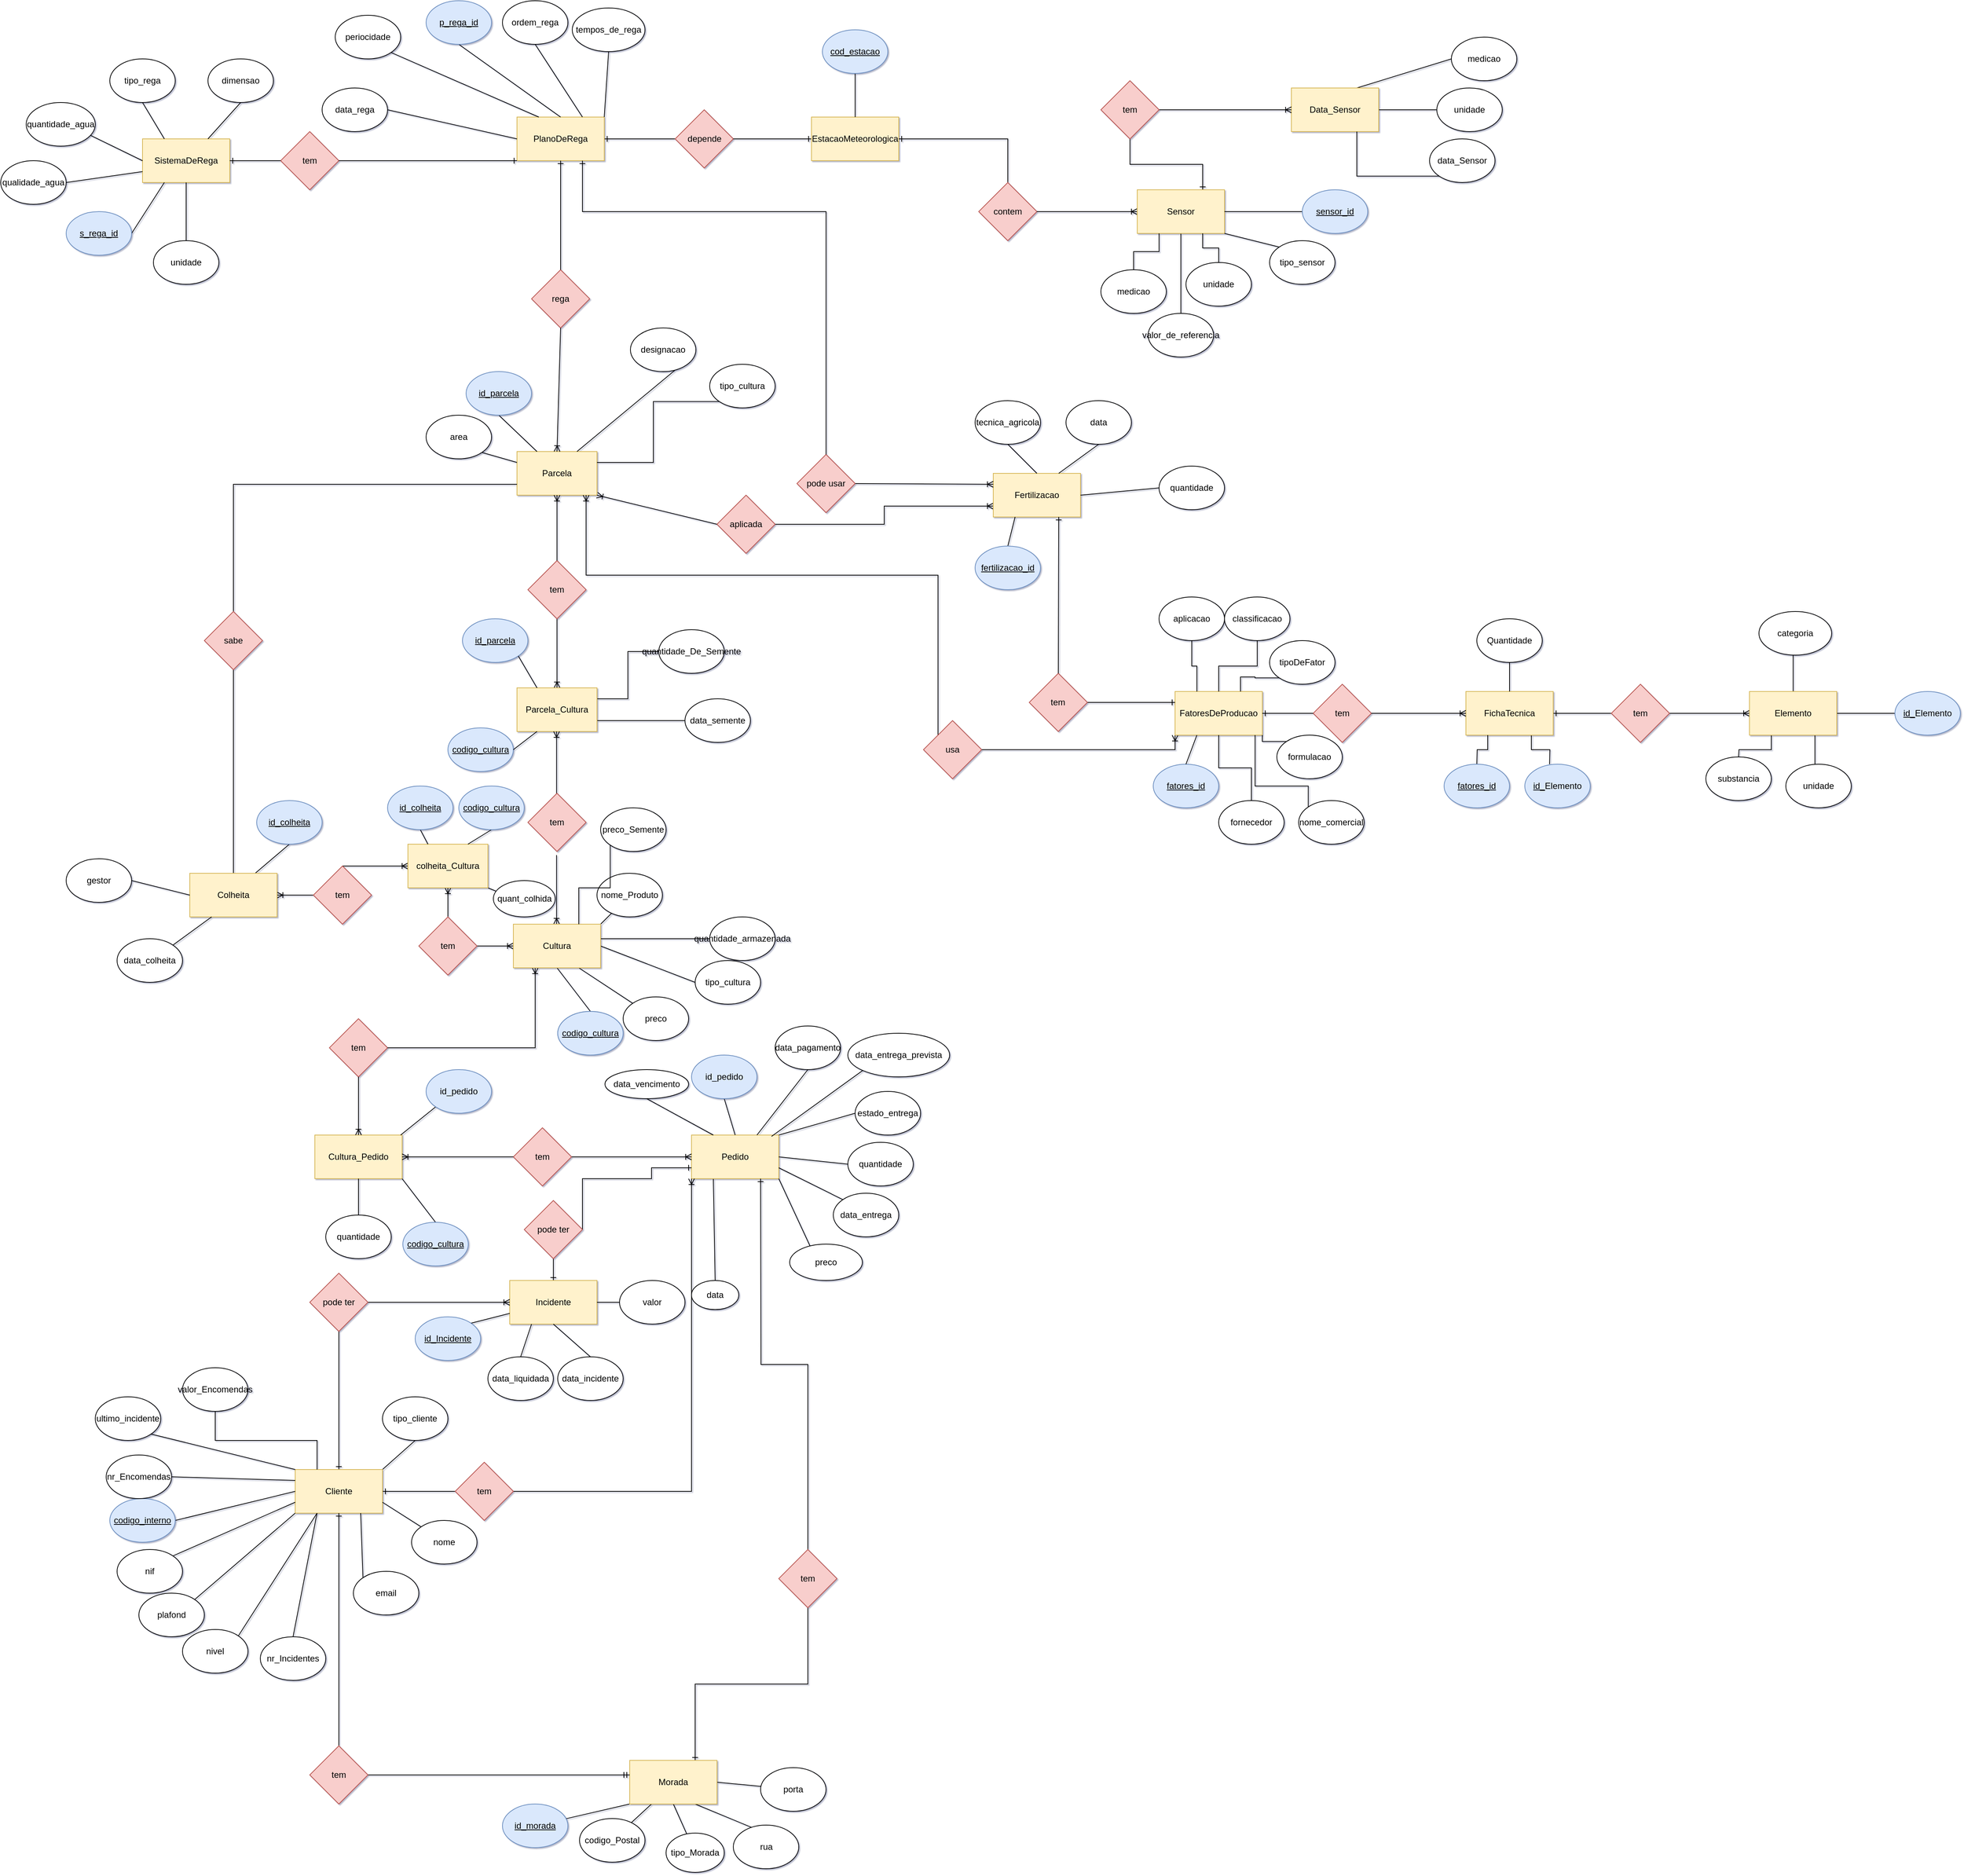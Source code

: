 <mxfile version="20.6.0" type="device"><diagram id="C5RBs43oDa-KdzZeNtuy" name="Page-1"><mxGraphModel dx="1483" dy="3165" grid="1" gridSize="10" guides="1" tooltips="1" connect="1" arrows="1" fold="1" page="1" pageScale="1" pageWidth="827" pageHeight="1169" background="none" math="0" shadow="1"><root><mxCell id="WIyWlLk6GJQsqaUBKTNV-0"/><mxCell id="WIyWlLk6GJQsqaUBKTNV-1" parent="WIyWlLk6GJQsqaUBKTNV-0"/><mxCell id="GvdIpEPtXrfHq5007fNR-4" value="Parcela" style="rounded=0;whiteSpace=wrap;html=1;fillColor=#fff2cc;strokeColor=#d6b656;" parent="WIyWlLk6GJQsqaUBKTNV-1" vertex="1"><mxGeometry x="1095" y="-720" width="110" height="60" as="geometry"/></mxCell><mxCell id="OIwj_0sUQzraiZZ_7MfW-19" style="edgeStyle=orthogonalEdgeStyle;rounded=0;orthogonalLoop=1;jettySize=auto;html=1;exitX=1;exitY=0;exitDx=0;exitDy=0;entryX=0;entryY=1;entryDx=0;entryDy=0;startArrow=none;startFill=0;endArrow=none;endFill=0;strokeColor=none;" parent="WIyWlLk6GJQsqaUBKTNV-1" source="GvdIpEPtXrfHq5007fNR-9" target="OIwj_0sUQzraiZZ_7MfW-18" edge="1"><mxGeometry relative="1" as="geometry"/></mxCell><mxCell id="OIwj_0sUQzraiZZ_7MfW-20" style="rounded=0;orthogonalLoop=1;jettySize=auto;html=1;exitX=1;exitY=0;exitDx=0;exitDy=0;startArrow=none;startFill=0;endArrow=none;endFill=0;strokeColor=default;" parent="WIyWlLk6GJQsqaUBKTNV-1" source="GvdIpEPtXrfHq5007fNR-9" target="OIwj_0sUQzraiZZ_7MfW-18" edge="1"><mxGeometry relative="1" as="geometry"/></mxCell><mxCell id="GvdIpEPtXrfHq5007fNR-9" value="Cultura" style="rounded=0;whiteSpace=wrap;html=1;fillColor=#fff2cc;strokeColor=#d6b656;" parent="WIyWlLk6GJQsqaUBKTNV-1" vertex="1"><mxGeometry x="1090" y="-70" width="120" height="60" as="geometry"/></mxCell><mxCell id="OIwj_0sUQzraiZZ_7MfW-4" style="edgeStyle=orthogonalEdgeStyle;rounded=0;orthogonalLoop=1;jettySize=auto;html=1;exitX=0.5;exitY=1;exitDx=0;exitDy=0;entryX=0.5;entryY=0;entryDx=0;entryDy=0;startArrow=none;startFill=0;endArrow=ERoneToMany;endFill=0;" parent="WIyWlLk6GJQsqaUBKTNV-1" source="GvdIpEPtXrfHq5007fNR-10" target="OIwj_0sUQzraiZZ_7MfW-3" edge="1"><mxGeometry relative="1" as="geometry"/></mxCell><mxCell id="GvdIpEPtXrfHq5007fNR-10" value="tem" style="rhombus;whiteSpace=wrap;html=1;fillColor=#f8cecc;strokeColor=#b85450;" parent="WIyWlLk6GJQsqaUBKTNV-1" vertex="1"><mxGeometry x="1110" y="-570" width="80" height="80" as="geometry"/></mxCell><mxCell id="Utjp5xd3h5gphwel8wA_-13" style="edgeStyle=orthogonalEdgeStyle;rounded=0;orthogonalLoop=1;jettySize=auto;html=1;exitX=0;exitY=1;exitDx=0;exitDy=0;entryX=1;entryY=0.5;entryDx=0;entryDy=0;startArrow=ERoneToMany;startFill=0;endArrow=none;endFill=0;" parent="WIyWlLk6GJQsqaUBKTNV-1" source="GvdIpEPtXrfHq5007fNR-12" target="Utjp5xd3h5gphwel8wA_-12" edge="1"><mxGeometry relative="1" as="geometry"/></mxCell><mxCell id="GvdIpEPtXrfHq5007fNR-12" value="FatoresDeProducao" style="rounded=0;whiteSpace=wrap;html=1;fillColor=#fff2cc;strokeColor=#d6b656;" parent="WIyWlLk6GJQsqaUBKTNV-1" vertex="1"><mxGeometry x="2000" y="-390" width="120" height="60" as="geometry"/></mxCell><mxCell id="GvdIpEPtXrfHq5007fNR-16" value="tem" style="rhombus;whiteSpace=wrap;html=1;fillColor=#f8cecc;strokeColor=#b85450;" parent="WIyWlLk6GJQsqaUBKTNV-1" vertex="1"><mxGeometry x="2190" y="-400" width="80" height="80" as="geometry"/></mxCell><mxCell id="tYtrZ6dhA5z679oNOeQK-2" style="edgeStyle=orthogonalEdgeStyle;rounded=0;orthogonalLoop=1;jettySize=auto;html=1;exitX=1;exitY=0.5;exitDx=0;exitDy=0;entryX=0;entryY=0.5;entryDx=0;entryDy=0;endArrow=none;endFill=0;startArrow=ERone;startFill=0;" parent="WIyWlLk6GJQsqaUBKTNV-1" source="GvdIpEPtXrfHq5007fNR-17" target="tYtrZ6dhA5z679oNOeQK-0" edge="1"><mxGeometry relative="1" as="geometry"/></mxCell><mxCell id="57V7y_uikcsX3QP--xJ9-2" style="edgeStyle=orthogonalEdgeStyle;rounded=0;orthogonalLoop=1;jettySize=auto;html=1;exitX=0.75;exitY=1;exitDx=0;exitDy=0;startArrow=none;startFill=0;endArrow=none;endFill=0;" parent="WIyWlLk6GJQsqaUBKTNV-1" source="GvdIpEPtXrfHq5007fNR-17" edge="1"><mxGeometry relative="1" as="geometry"><mxPoint x="2515" y="-290" as="targetPoint"/></mxGeometry></mxCell><mxCell id="GvdIpEPtXrfHq5007fNR-17" value="FichaTecnica" style="rounded=0;whiteSpace=wrap;html=1;fillColor=#fff2cc;strokeColor=#d6b656;" parent="WIyWlLk6GJQsqaUBKTNV-1" vertex="1"><mxGeometry x="2400" y="-390" width="120" height="60" as="geometry"/></mxCell><mxCell id="OIwj_0sUQzraiZZ_7MfW-0" style="edgeStyle=orthogonalEdgeStyle;rounded=0;orthogonalLoop=1;jettySize=auto;html=1;exitX=1;exitY=0.5;exitDx=0;exitDy=0;entryX=0;entryY=0.75;entryDx=0;entryDy=0;endArrow=ERoneToMany;endFill=0;" parent="WIyWlLk6GJQsqaUBKTNV-1" source="GvdIpEPtXrfHq5007fNR-21" target="jkIhnIxNyjT_o5V-8DEJ-1" edge="1"><mxGeometry relative="1" as="geometry"/></mxCell><mxCell id="GvdIpEPtXrfHq5007fNR-21" value="aplicada" style="rhombus;whiteSpace=wrap;html=1;fillColor=#f8cecc;strokeColor=#b85450;" parent="WIyWlLk6GJQsqaUBKTNV-1" vertex="1"><mxGeometry x="1370" y="-660" width="80" height="80" as="geometry"/></mxCell><mxCell id="GvdIpEPtXrfHq5007fNR-23" value="SistemaDeRega" style="rounded=0;whiteSpace=wrap;html=1;fillColor=#fff2cc;strokeColor=#d6b656;" parent="WIyWlLk6GJQsqaUBKTNV-1" vertex="1"><mxGeometry x="580" y="-1150" width="120" height="60" as="geometry"/></mxCell><mxCell id="hiNje7xnKnmeO5X5ZsJq-2" value="" style="endArrow=none;html=1;rounded=0;exitX=0.676;exitY=0.975;exitDx=0;exitDy=0;exitPerimeter=0;entryX=0.75;entryY=0;entryDx=0;entryDy=0;" parent="WIyWlLk6GJQsqaUBKTNV-1" source="hiNje7xnKnmeO5X5ZsJq-3" target="GvdIpEPtXrfHq5007fNR-4" edge="1"><mxGeometry width="50" height="50" relative="1" as="geometry"><mxPoint x="1040" y="-640" as="sourcePoint"/><mxPoint x="990" y="-820" as="targetPoint"/></mxGeometry></mxCell><mxCell id="hiNje7xnKnmeO5X5ZsJq-3" value="designacao" style="ellipse;whiteSpace=wrap;html=1;" parent="WIyWlLk6GJQsqaUBKTNV-1" vertex="1"><mxGeometry x="1251" y="-890" width="90" height="60" as="geometry"/></mxCell><mxCell id="hiNje7xnKnmeO5X5ZsJq-4" value="" style="endArrow=none;html=1;rounded=0;exitX=1;exitY=1;exitDx=0;exitDy=0;entryX=0;entryY=0.25;entryDx=0;entryDy=0;" parent="WIyWlLk6GJQsqaUBKTNV-1" source="hiNje7xnKnmeO5X5ZsJq-6" target="GvdIpEPtXrfHq5007fNR-4" edge="1"><mxGeometry width="50" height="50" relative="1" as="geometry"><mxPoint x="1040" y="-580" as="sourcePoint"/><mxPoint x="880" y="-760" as="targetPoint"/></mxGeometry></mxCell><mxCell id="hiNje7xnKnmeO5X5ZsJq-6" value="area" style="ellipse;whiteSpace=wrap;html=1;" parent="WIyWlLk6GJQsqaUBKTNV-1" vertex="1"><mxGeometry x="970" y="-770" width="90" height="60" as="geometry"/></mxCell><mxCell id="hiNje7xnKnmeO5X5ZsJq-15" value="" style="endArrow=none;html=1;rounded=0;exitX=0.5;exitY=0;exitDx=0;exitDy=0;entryX=0.5;entryY=1;entryDx=0;entryDy=0;" parent="WIyWlLk6GJQsqaUBKTNV-1" source="GvdIpEPtXrfHq5007fNR-17" edge="1"><mxGeometry width="50" height="50" relative="1" as="geometry"><mxPoint x="1720" y="-350" as="sourcePoint"/><mxPoint x="2460" y="-440" as="targetPoint"/></mxGeometry></mxCell><mxCell id="hiNje7xnKnmeO5X5ZsJq-16" value="Quantidade" style="ellipse;whiteSpace=wrap;html=1;" parent="WIyWlLk6GJQsqaUBKTNV-1" vertex="1"><mxGeometry x="2415" y="-490" width="90" height="60" as="geometry"/></mxCell><mxCell id="hiNje7xnKnmeO5X5ZsJq-23" value="" style="endArrow=none;html=1;rounded=0;entryX=0.5;entryY=0;entryDx=0;entryDy=0;startArrow=ERoneToMany;startFill=0;exitX=0.5;exitY=1;exitDx=0;exitDy=0;" parent="WIyWlLk6GJQsqaUBKTNV-1" source="GvdIpEPtXrfHq5007fNR-4" target="GvdIpEPtXrfHq5007fNR-10" edge="1"><mxGeometry width="50" height="50" relative="1" as="geometry"><mxPoint x="1180" y="-630" as="sourcePoint"/><mxPoint x="1250" y="-440" as="targetPoint"/></mxGeometry></mxCell><mxCell id="hiNje7xnKnmeO5X5ZsJq-28" value="" style="endArrow=none;html=1;rounded=0;exitX=1;exitY=1;exitDx=0;exitDy=0;entryX=0;entryY=0.5;entryDx=0;entryDy=0;startArrow=ERoneToMany;startFill=0;" parent="WIyWlLk6GJQsqaUBKTNV-1" source="GvdIpEPtXrfHq5007fNR-4" target="GvdIpEPtXrfHq5007fNR-21" edge="1"><mxGeometry width="50" height="50" relative="1" as="geometry"><mxPoint x="1200" y="-390" as="sourcePoint"/><mxPoint x="1250" y="-440" as="targetPoint"/></mxGeometry></mxCell><mxCell id="hiNje7xnKnmeO5X5ZsJq-34" value="" style="endArrow=ERone;html=1;rounded=0;exitX=0;exitY=0.5;exitDx=0;exitDy=0;entryX=1;entryY=0.5;entryDx=0;entryDy=0;endFill=0;" parent="WIyWlLk6GJQsqaUBKTNV-1" source="GvdIpEPtXrfHq5007fNR-16" edge="1"><mxGeometry width="50" height="50" relative="1" as="geometry"><mxPoint x="1720" y="-240" as="sourcePoint"/><mxPoint x="2120" y="-360" as="targetPoint"/></mxGeometry></mxCell><mxCell id="hiNje7xnKnmeO5X5ZsJq-35" value="" style="endArrow=none;html=1;rounded=0;entryX=1;entryY=0.5;entryDx=0;entryDy=0;exitX=0;exitY=0.5;exitDx=0;exitDy=0;startArrow=ERoneToMany;startFill=0;" parent="WIyWlLk6GJQsqaUBKTNV-1" source="GvdIpEPtXrfHq5007fNR-17" target="GvdIpEPtXrfHq5007fNR-16" edge="1"><mxGeometry width="50" height="50" relative="1" as="geometry"><mxPoint x="2390" y="-360" as="sourcePoint"/><mxPoint x="1770" y="-290" as="targetPoint"/></mxGeometry></mxCell><mxCell id="6f4GKk-126uSNq_0VgLx-18" style="edgeStyle=orthogonalEdgeStyle;rounded=0;orthogonalLoop=1;jettySize=auto;html=1;exitX=0.5;exitY=0;exitDx=0;exitDy=0;endArrow=none;endFill=0;" parent="WIyWlLk6GJQsqaUBKTNV-1" source="hiNje7xnKnmeO5X5ZsJq-41" target="6f4GKk-126uSNq_0VgLx-17" edge="1"><mxGeometry relative="1" as="geometry"/></mxCell><mxCell id="OIwj_0sUQzraiZZ_7MfW-30" style="edgeStyle=none;rounded=0;orthogonalLoop=1;jettySize=auto;html=1;exitX=0.75;exitY=0;exitDx=0;exitDy=0;entryX=0.5;entryY=1;entryDx=0;entryDy=0;startArrow=none;startFill=0;endArrow=none;endFill=0;strokeColor=default;" parent="WIyWlLk6GJQsqaUBKTNV-1" source="hiNje7xnKnmeO5X5ZsJq-41" target="jkIhnIxNyjT_o5V-8DEJ-53" edge="1"><mxGeometry relative="1" as="geometry"/></mxCell><mxCell id="OIwj_0sUQzraiZZ_7MfW-35" style="edgeStyle=none;rounded=0;orthogonalLoop=1;jettySize=auto;html=1;exitX=1;exitY=0.5;exitDx=0;exitDy=0;entryX=0;entryY=0.5;entryDx=0;entryDy=0;startArrow=ERoneToMany;startFill=0;endArrow=none;endFill=0;strokeColor=default;" parent="WIyWlLk6GJQsqaUBKTNV-1" source="hiNje7xnKnmeO5X5ZsJq-41" target="OIwj_0sUQzraiZZ_7MfW-33" edge="1"><mxGeometry relative="1" as="geometry"/></mxCell><mxCell id="hiNje7xnKnmeO5X5ZsJq-41" value="Colheita" style="rounded=0;whiteSpace=wrap;html=1;fillColor=#fff2cc;strokeColor=#d6b656;" parent="WIyWlLk6GJQsqaUBKTNV-1" vertex="1"><mxGeometry x="645" y="-140" width="120" height="60" as="geometry"/></mxCell><mxCell id="xjt3I_Pd1xRBJ5wqYQXb-1" style="edgeStyle=orthogonalEdgeStyle;rounded=0;orthogonalLoop=1;jettySize=auto;html=1;exitX=1;exitY=0.5;exitDx=0;exitDy=0;entryX=0;entryY=0.5;entryDx=0;entryDy=0;endArrow=none;endFill=0;startArrow=ERone;startFill=0;" parent="WIyWlLk6GJQsqaUBKTNV-1" source="hiNje7xnKnmeO5X5ZsJq-54" target="xjt3I_Pd1xRBJ5wqYQXb-0" edge="1"><mxGeometry relative="1" as="geometry"/></mxCell><mxCell id="Oc-UUn4OgA2Jl7FbabSU-1" style="rounded=0;orthogonalLoop=1;jettySize=auto;html=1;exitX=1;exitY=0;exitDx=0;exitDy=0;entryX=0.5;entryY=1;entryDx=0;entryDy=0;strokeColor=default;endArrow=none;endFill=0;" parent="WIyWlLk6GJQsqaUBKTNV-1" source="hiNje7xnKnmeO5X5ZsJq-54" target="Oc-UUn4OgA2Jl7FbabSU-0" edge="1"><mxGeometry relative="1" as="geometry"/></mxCell><mxCell id="1ajxOL_ECGa4KnM7v-AS-12" style="rounded=0;orthogonalLoop=1;jettySize=auto;html=1;exitX=0.5;exitY=0;exitDx=0;exitDy=0;endArrow=none;endFill=0;startArrow=ERone;startFill=0;" parent="WIyWlLk6GJQsqaUBKTNV-1" source="hiNje7xnKnmeO5X5ZsJq-54" target="1ajxOL_ECGa4KnM7v-AS-11" edge="1"><mxGeometry relative="1" as="geometry"/></mxCell><mxCell id="hiNje7xnKnmeO5X5ZsJq-54" value="Cliente" style="rounded=0;whiteSpace=wrap;html=1;fillColor=#fff2cc;strokeColor=#d6b656;" parent="WIyWlLk6GJQsqaUBKTNV-1" vertex="1"><mxGeometry x="790" y="680" width="120" height="60" as="geometry"/></mxCell><mxCell id="hiNje7xnKnmeO5X5ZsJq-55" value="" style="endArrow=ERone;html=1;rounded=0;entryX=1;entryY=0.5;entryDx=0;entryDy=0;exitX=0;exitY=0.5;exitDx=0;exitDy=0;startArrow=none;startFill=0;endFill=0;" parent="WIyWlLk6GJQsqaUBKTNV-1" source="hiNje7xnKnmeO5X5ZsJq-57" target="FV4cnCkZlg0NNhlU8P_i-25" edge="1"><mxGeometry width="50" height="50" relative="1" as="geometry"><mxPoint x="1675" y="-710" as="sourcePoint"/><mxPoint x="1640" y="-940" as="targetPoint"/></mxGeometry></mxCell><mxCell id="hiNje7xnKnmeO5X5ZsJq-57" value="depende" style="rhombus;whiteSpace=wrap;html=1;fillColor=#f8cecc;strokeColor=#b85450;" parent="WIyWlLk6GJQsqaUBKTNV-1" vertex="1"><mxGeometry x="1312.5" y="-1190" width="80" height="80" as="geometry"/></mxCell><mxCell id="hiNje7xnKnmeO5X5ZsJq-58" value="" style="endArrow=none;html=1;rounded=0;entryX=1;entryY=0.5;entryDx=0;entryDy=0;exitX=0;exitY=0.5;exitDx=0;exitDy=0;startArrow=ERone;startFill=0;" parent="WIyWlLk6GJQsqaUBKTNV-1" source="hiNje7xnKnmeO5X5ZsJq-60" target="hiNje7xnKnmeO5X5ZsJq-57" edge="1"><mxGeometry width="50" height="50" relative="1" as="geometry"><mxPoint x="1675" y="-580" as="sourcePoint"/><mxPoint x="1640" y="-640" as="targetPoint"/></mxGeometry></mxCell><mxCell id="hiNje7xnKnmeO5X5ZsJq-60" value="EstacaoMeteorologica" style="rounded=0;whiteSpace=wrap;html=1;fillColor=#fff2cc;strokeColor=#d6b656;" parent="WIyWlLk6GJQsqaUBKTNV-1" vertex="1"><mxGeometry x="1500" y="-1180" width="120" height="60" as="geometry"/></mxCell><mxCell id="FV4cnCkZlg0NNhlU8P_i-3" value="" style="endArrow=none;html=1;rounded=0;exitX=0;exitY=0;exitDx=0;exitDy=0;entryX=0;entryY=0.5;entryDx=0;entryDy=0;" parent="WIyWlLk6GJQsqaUBKTNV-1" source="FV4cnCkZlg0NNhlU8P_i-5" target="GvdIpEPtXrfHq5007fNR-23" edge="1"><mxGeometry width="50" height="50" relative="1" as="geometry"><mxPoint x="420" y="-1180" as="sourcePoint"/><mxPoint x="620" y="-1310" as="targetPoint"/></mxGeometry></mxCell><mxCell id="FV4cnCkZlg0NNhlU8P_i-5" value="quantidade_agua" style="ellipse;whiteSpace=wrap;html=1;" parent="WIyWlLk6GJQsqaUBKTNV-1" vertex="1"><mxGeometry x="420" y="-1200" width="95" height="60" as="geometry"/></mxCell><mxCell id="FV4cnCkZlg0NNhlU8P_i-6" value="" style="endArrow=none;html=1;rounded=0;entryX=0.25;entryY=0;entryDx=0;entryDy=0;exitX=0.5;exitY=1;exitDx=0;exitDy=0;" parent="WIyWlLk6GJQsqaUBKTNV-1" source="FV4cnCkZlg0NNhlU8P_i-7" target="GvdIpEPtXrfHq5007fNR-23" edge="1"><mxGeometry width="50" height="50" relative="1" as="geometry"><mxPoint x="690" y="-1150" as="sourcePoint"/><mxPoint x="450" y="-1410" as="targetPoint"/></mxGeometry></mxCell><mxCell id="FV4cnCkZlg0NNhlU8P_i-7" value="tipo_rega" style="ellipse;whiteSpace=wrap;html=1;" parent="WIyWlLk6GJQsqaUBKTNV-1" vertex="1"><mxGeometry x="535" y="-1260" width="90" height="60" as="geometry"/></mxCell><mxCell id="FV4cnCkZlg0NNhlU8P_i-8" value="" style="endArrow=none;html=1;rounded=0;entryX=0.5;entryY=1;entryDx=0;entryDy=0;exitX=0.25;exitY=0;exitDx=0;exitDy=0;" parent="WIyWlLk6GJQsqaUBKTNV-1" source="GvdIpEPtXrfHq5007fNR-4" target="FV4cnCkZlg0NNhlU8P_i-10" edge="1"><mxGeometry width="50" height="50" relative="1" as="geometry"><mxPoint x="940" y="-790" as="sourcePoint"/><mxPoint x="1040" y="-700" as="targetPoint"/></mxGeometry></mxCell><mxCell id="FV4cnCkZlg0NNhlU8P_i-10" value="&lt;u&gt;id_parcela&lt;/u&gt;" style="ellipse;whiteSpace=wrap;html=1;fillColor=#dae8fc;strokeColor=#6c8ebf;" parent="WIyWlLk6GJQsqaUBKTNV-1" vertex="1"><mxGeometry x="1025" y="-830" width="90" height="60" as="geometry"/></mxCell><mxCell id="FV4cnCkZlg0NNhlU8P_i-11" value="" style="endArrow=none;html=1;rounded=0;exitX=0.5;exitY=1;exitDx=0;exitDy=0;entryX=0.5;entryY=0;entryDx=0;entryDy=0;" parent="WIyWlLk6GJQsqaUBKTNV-1" source="GvdIpEPtXrfHq5007fNR-9" target="FV4cnCkZlg0NNhlU8P_i-12" edge="1"><mxGeometry width="50" height="50" relative="1" as="geometry"><mxPoint x="1160" y="600" as="sourcePoint"/><mxPoint x="1150" y="410" as="targetPoint"/></mxGeometry></mxCell><mxCell id="FV4cnCkZlg0NNhlU8P_i-12" value="&lt;u&gt;codigo_cultura&lt;/u&gt;" style="ellipse;whiteSpace=wrap;html=1;fillColor=#dae8fc;strokeColor=#6c8ebf;" parent="WIyWlLk6GJQsqaUBKTNV-1" vertex="1"><mxGeometry x="1151" y="50" width="90" height="60" as="geometry"/></mxCell><mxCell id="FV4cnCkZlg0NNhlU8P_i-13" value="" style="endArrow=none;html=1;rounded=0;entryX=1;entryY=0.5;entryDx=0;entryDy=0;exitX=0;exitY=0.5;exitDx=0;exitDy=0;" parent="WIyWlLk6GJQsqaUBKTNV-1" source="FV4cnCkZlg0NNhlU8P_i-14" target="GvdIpEPtXrfHq5007fNR-9" edge="1"><mxGeometry width="50" height="50" relative="1" as="geometry"><mxPoint x="1410" y="420" as="sourcePoint"/><mxPoint x="1210" y="550" as="targetPoint"/></mxGeometry></mxCell><mxCell id="FV4cnCkZlg0NNhlU8P_i-14" value="tipo_cultura" style="ellipse;whiteSpace=wrap;html=1;" parent="WIyWlLk6GJQsqaUBKTNV-1" vertex="1"><mxGeometry x="1340" y="-20" width="90" height="60" as="geometry"/></mxCell><mxCell id="57V7y_uikcsX3QP--xJ9-26" style="edgeStyle=orthogonalEdgeStyle;rounded=0;orthogonalLoop=1;jettySize=auto;html=1;exitX=1;exitY=0.5;exitDx=0;exitDy=0;entryX=0;entryY=0.25;entryDx=0;entryDy=0;startArrow=none;startFill=0;endArrow=ERone;endFill=0;" parent="WIyWlLk6GJQsqaUBKTNV-1" source="FV4cnCkZlg0NNhlU8P_i-21" target="GvdIpEPtXrfHq5007fNR-12" edge="1"><mxGeometry relative="1" as="geometry"/></mxCell><mxCell id="FV4cnCkZlg0NNhlU8P_i-21" value="tem" style="rhombus;whiteSpace=wrap;html=1;fillColor=#f8cecc;strokeColor=#b85450;" parent="WIyWlLk6GJQsqaUBKTNV-1" vertex="1"><mxGeometry x="1799.44" y="-415" width="80" height="80" as="geometry"/></mxCell><mxCell id="FV4cnCkZlg0NNhlU8P_i-22" value="" style="endArrow=none;html=1;rounded=0;entryX=0.25;entryY=1;entryDx=0;entryDy=0;exitX=1;exitY=0.5;exitDx=0;exitDy=0;" parent="WIyWlLk6GJQsqaUBKTNV-1" source="jkIhnIxNyjT_o5V-8DEJ-29" target="GvdIpEPtXrfHq5007fNR-23" edge="1"><mxGeometry width="50" height="50" relative="1" as="geometry"><mxPoint x="360" y="-950" as="sourcePoint"/><mxPoint x="-70" y="-1320" as="targetPoint"/><Array as="points"/></mxGeometry></mxCell><mxCell id="FV4cnCkZlg0NNhlU8P_i-25" value="PlanoDeRega" style="rounded=0;whiteSpace=wrap;html=1;fillColor=#fff2cc;strokeColor=#d6b656;" parent="WIyWlLk6GJQsqaUBKTNV-1" vertex="1"><mxGeometry x="1095" y="-1180" width="120" height="60" as="geometry"/></mxCell><mxCell id="FV4cnCkZlg0NNhlU8P_i-26" value="tem" style="rhombus;whiteSpace=wrap;html=1;fillColor=#f8cecc;strokeColor=#b85450;" parent="WIyWlLk6GJQsqaUBKTNV-1" vertex="1"><mxGeometry x="770" y="-1160" width="80" height="80" as="geometry"/></mxCell><mxCell id="FV4cnCkZlg0NNhlU8P_i-27" value="rega" style="rhombus;whiteSpace=wrap;html=1;fillColor=#f8cecc;strokeColor=#b85450;" parent="WIyWlLk6GJQsqaUBKTNV-1" vertex="1"><mxGeometry x="1115" y="-970" width="80" height="80" as="geometry"/></mxCell><mxCell id="FV4cnCkZlg0NNhlU8P_i-28" value="" style="endArrow=ERone;html=1;rounded=0;entryX=0.5;entryY=1;entryDx=0;entryDy=0;exitX=0.5;exitY=0;exitDx=0;exitDy=0;endFill=0;" parent="WIyWlLk6GJQsqaUBKTNV-1" source="FV4cnCkZlg0NNhlU8P_i-27" target="FV4cnCkZlg0NNhlU8P_i-25" edge="1"><mxGeometry width="50" height="50" relative="1" as="geometry"><mxPoint x="1000" y="-680" as="sourcePoint"/><mxPoint x="1050" y="-730" as="targetPoint"/></mxGeometry></mxCell><mxCell id="FV4cnCkZlg0NNhlU8P_i-29" value="" style="endArrow=none;html=1;rounded=0;entryX=0.5;entryY=1;entryDx=0;entryDy=0;exitX=0.5;exitY=0;exitDx=0;exitDy=0;startArrow=ERoneToMany;startFill=0;" parent="WIyWlLk6GJQsqaUBKTNV-1" source="GvdIpEPtXrfHq5007fNR-4" target="FV4cnCkZlg0NNhlU8P_i-27" edge="1"><mxGeometry width="50" height="50" relative="1" as="geometry"><mxPoint x="1160" y="-670" as="sourcePoint"/><mxPoint x="1050" y="-730" as="targetPoint"/><Array as="points"/></mxGeometry></mxCell><mxCell id="FV4cnCkZlg0NNhlU8P_i-30" value="" style="endArrow=ERone;html=1;rounded=0;exitX=0;exitY=0.5;exitDx=0;exitDy=0;entryX=1;entryY=0.5;entryDx=0;entryDy=0;endFill=0;" parent="WIyWlLk6GJQsqaUBKTNV-1" source="FV4cnCkZlg0NNhlU8P_i-26" target="GvdIpEPtXrfHq5007fNR-23" edge="1"><mxGeometry width="50" height="50" relative="1" as="geometry"><mxPoint x="1000" y="-680" as="sourcePoint"/><mxPoint x="1620" y="-930" as="targetPoint"/></mxGeometry></mxCell><mxCell id="FV4cnCkZlg0NNhlU8P_i-31" value="" style="endArrow=none;html=1;rounded=0;entryX=1;entryY=0.5;entryDx=0;entryDy=0;exitX=0;exitY=1;exitDx=0;exitDy=0;startArrow=ERone;startFill=0;" parent="WIyWlLk6GJQsqaUBKTNV-1" source="FV4cnCkZlg0NNhlU8P_i-25" target="FV4cnCkZlg0NNhlU8P_i-26" edge="1"><mxGeometry width="50" height="50" relative="1" as="geometry"><mxPoint x="1000" y="-680" as="sourcePoint"/><mxPoint x="1050" y="-730" as="targetPoint"/><Array as="points"/></mxGeometry></mxCell><mxCell id="jkIhnIxNyjT_o5V-8DEJ-1" value="Fertilizacao" style="rounded=0;whiteSpace=wrap;html=1;fillColor=#fff2cc;strokeColor=#d6b656;" parent="WIyWlLk6GJQsqaUBKTNV-1" vertex="1"><mxGeometry x="1750" y="-690" width="120" height="60" as="geometry"/></mxCell><mxCell id="jkIhnIxNyjT_o5V-8DEJ-13" value="" style="endArrow=none;html=1;rounded=0;entryX=0;entryY=0.5;entryDx=0;entryDy=0;exitX=1;exitY=0.5;exitDx=0;exitDy=0;" parent="WIyWlLk6GJQsqaUBKTNV-1" source="jkIhnIxNyjT_o5V-8DEJ-14" target="hiNje7xnKnmeO5X5ZsJq-54" edge="1"><mxGeometry width="50" height="50" relative="1" as="geometry"><mxPoint x="720" y="690" as="sourcePoint"/><mxPoint x="670" y="590" as="targetPoint"/></mxGeometry></mxCell><mxCell id="jkIhnIxNyjT_o5V-8DEJ-14" value="&lt;u&gt;codigo_interno&lt;/u&gt;" style="ellipse;whiteSpace=wrap;html=1;fillColor=#dae8fc;strokeColor=#6c8ebf;" parent="WIyWlLk6GJQsqaUBKTNV-1" vertex="1"><mxGeometry x="535" y="720" width="90" height="60" as="geometry"/></mxCell><mxCell id="jkIhnIxNyjT_o5V-8DEJ-15" value="" style="endArrow=none;html=1;rounded=0;entryX=0;entryY=0.75;entryDx=0;entryDy=0;exitX=1;exitY=0;exitDx=0;exitDy=0;" parent="WIyWlLk6GJQsqaUBKTNV-1" source="jkIhnIxNyjT_o5V-8DEJ-16" target="hiNje7xnKnmeO5X5ZsJq-54" edge="1"><mxGeometry width="50" height="50" relative="1" as="geometry"><mxPoint x="802" y="690" as="sourcePoint"/><mxPoint x="670" y="590" as="targetPoint"/></mxGeometry></mxCell><mxCell id="jkIhnIxNyjT_o5V-8DEJ-16" value="nif" style="ellipse;whiteSpace=wrap;html=1;" parent="WIyWlLk6GJQsqaUBKTNV-1" vertex="1"><mxGeometry x="545" y="790" width="90" height="60" as="geometry"/></mxCell><mxCell id="jkIhnIxNyjT_o5V-8DEJ-17" value="" style="endArrow=none;html=1;rounded=0;exitX=0.75;exitY=1;exitDx=0;exitDy=0;entryX=0;entryY=0;entryDx=0;entryDy=0;" parent="WIyWlLk6GJQsqaUBKTNV-1" source="hiNje7xnKnmeO5X5ZsJq-54" target="jkIhnIxNyjT_o5V-8DEJ-19" edge="1"><mxGeometry width="50" height="50" relative="1" as="geometry"><mxPoint x="620" y="640" as="sourcePoint"/><mxPoint x="880" y="700" as="targetPoint"/></mxGeometry></mxCell><mxCell id="jkIhnIxNyjT_o5V-8DEJ-19" value="email" style="ellipse;whiteSpace=wrap;html=1;" parent="WIyWlLk6GJQsqaUBKTNV-1" vertex="1"><mxGeometry x="870" y="820" width="90" height="60" as="geometry"/></mxCell><mxCell id="jkIhnIxNyjT_o5V-8DEJ-22" value="" style="endArrow=none;html=1;rounded=0;entryX=0.5;entryY=0;entryDx=0;entryDy=0;exitX=0.5;exitY=1;exitDx=0;exitDy=0;endFill=0;startArrow=ERone;startFill=0;" parent="WIyWlLk6GJQsqaUBKTNV-1" source="hiNje7xnKnmeO5X5ZsJq-54" target="Oc-UUn4OgA2Jl7FbabSU-16" edge="1"><mxGeometry width="50" height="50" relative="1" as="geometry"><mxPoint x="830" y="760" as="sourcePoint"/><mxPoint x="670" y="590" as="targetPoint"/></mxGeometry></mxCell><mxCell id="jkIhnIxNyjT_o5V-8DEJ-23" value="" style="endArrow=none;html=1;rounded=0;exitX=1;exitY=0.75;exitDx=0;exitDy=0;entryX=0;entryY=0;entryDx=0;entryDy=0;" parent="WIyWlLk6GJQsqaUBKTNV-1" source="hiNje7xnKnmeO5X5ZsJq-54" target="jkIhnIxNyjT_o5V-8DEJ-24" edge="1"><mxGeometry width="50" height="50" relative="1" as="geometry"><mxPoint x="620" y="640" as="sourcePoint"/><mxPoint x="950" y="670" as="targetPoint"/></mxGeometry></mxCell><mxCell id="jkIhnIxNyjT_o5V-8DEJ-24" value="nome" style="ellipse;whiteSpace=wrap;html=1;" parent="WIyWlLk6GJQsqaUBKTNV-1" vertex="1"><mxGeometry x="950" y="750" width="90" height="60" as="geometry"/></mxCell><mxCell id="jkIhnIxNyjT_o5V-8DEJ-26" value="qualidade_agua" style="ellipse;whiteSpace=wrap;html=1;" parent="WIyWlLk6GJQsqaUBKTNV-1" vertex="1"><mxGeometry x="385" y="-1120" width="90" height="60" as="geometry"/></mxCell><mxCell id="jkIhnIxNyjT_o5V-8DEJ-27" value="" style="endArrow=none;html=1;rounded=0;exitX=0;exitY=0.75;exitDx=0;exitDy=0;entryX=1;entryY=0.5;entryDx=0;entryDy=0;" parent="WIyWlLk6GJQsqaUBKTNV-1" source="GvdIpEPtXrfHq5007fNR-23" target="jkIhnIxNyjT_o5V-8DEJ-26" edge="1"><mxGeometry width="50" height="50" relative="1" as="geometry"><mxPoint x="270" y="-1190" as="sourcePoint"/><mxPoint x="355" y="-1200" as="targetPoint"/></mxGeometry></mxCell><mxCell id="jkIhnIxNyjT_o5V-8DEJ-29" value="&lt;u&gt;s_rega_id&lt;/u&gt;" style="ellipse;whiteSpace=wrap;html=1;fillColor=#dae8fc;strokeColor=#6c8ebf;" parent="WIyWlLk6GJQsqaUBKTNV-1" vertex="1"><mxGeometry x="475" y="-1050" width="90" height="60" as="geometry"/></mxCell><mxCell id="jkIhnIxNyjT_o5V-8DEJ-30" value="" style="endArrow=none;html=1;rounded=0;exitX=0.75;exitY=0;exitDx=0;exitDy=0;entryX=0.5;entryY=1;entryDx=0;entryDy=0;" parent="WIyWlLk6GJQsqaUBKTNV-1" source="GvdIpEPtXrfHq5007fNR-23" target="jkIhnIxNyjT_o5V-8DEJ-31" edge="1"><mxGeometry width="50" height="50" relative="1" as="geometry"><mxPoint x="270" y="-1070" as="sourcePoint"/><mxPoint x="700" y="-1230" as="targetPoint"/></mxGeometry></mxCell><mxCell id="jkIhnIxNyjT_o5V-8DEJ-31" value="dimensao" style="ellipse;whiteSpace=wrap;html=1;" parent="WIyWlLk6GJQsqaUBKTNV-1" vertex="1"><mxGeometry x="670" y="-1260" width="90" height="60" as="geometry"/></mxCell><mxCell id="jkIhnIxNyjT_o5V-8DEJ-32" value="" style="endArrow=none;html=1;rounded=0;exitX=0.5;exitY=0;exitDx=0;exitDy=0;entryX=0.5;entryY=1;entryDx=0;entryDy=0;" parent="WIyWlLk6GJQsqaUBKTNV-1" source="FV4cnCkZlg0NNhlU8P_i-25" target="jkIhnIxNyjT_o5V-8DEJ-33" edge="1"><mxGeometry width="50" height="50" relative="1" as="geometry"><mxPoint x="1450" y="-590" as="sourcePoint"/><mxPoint x="1160" y="-920" as="targetPoint"/></mxGeometry></mxCell><mxCell id="jkIhnIxNyjT_o5V-8DEJ-33" value="&lt;u&gt;p_rega_id&lt;/u&gt;" style="ellipse;whiteSpace=wrap;html=1;fillColor=#dae8fc;strokeColor=#6c8ebf;" parent="WIyWlLk6GJQsqaUBKTNV-1" vertex="1"><mxGeometry x="970" y="-1340" width="90" height="60" as="geometry"/></mxCell><mxCell id="jkIhnIxNyjT_o5V-8DEJ-34" value="" style="endArrow=none;html=1;rounded=0;exitX=1;exitY=0;exitDx=0;exitDy=0;entryX=0.5;entryY=1;entryDx=0;entryDy=0;" parent="WIyWlLk6GJQsqaUBKTNV-1" source="FV4cnCkZlg0NNhlU8P_i-25" target="jkIhnIxNyjT_o5V-8DEJ-35" edge="1"><mxGeometry width="50" height="50" relative="1" as="geometry"><mxPoint x="1450" y="-820" as="sourcePoint"/><mxPoint x="1270" y="-930" as="targetPoint"/></mxGeometry></mxCell><mxCell id="jkIhnIxNyjT_o5V-8DEJ-35" value="tempos_de_rega" style="ellipse;whiteSpace=wrap;html=1;" parent="WIyWlLk6GJQsqaUBKTNV-1" vertex="1"><mxGeometry x="1171" y="-1330" width="100" height="60" as="geometry"/></mxCell><mxCell id="jkIhnIxNyjT_o5V-8DEJ-36" value="" style="endArrow=none;html=1;rounded=0;entryX=0.25;entryY=0;entryDx=0;entryDy=0;exitX=1;exitY=1;exitDx=0;exitDy=0;" parent="WIyWlLk6GJQsqaUBKTNV-1" source="jkIhnIxNyjT_o5V-8DEJ-37" target="FV4cnCkZlg0NNhlU8P_i-25" edge="1"><mxGeometry width="50" height="50" relative="1" as="geometry"><mxPoint x="1040" y="-920" as="sourcePoint"/><mxPoint x="1160" y="-870" as="targetPoint"/></mxGeometry></mxCell><mxCell id="jkIhnIxNyjT_o5V-8DEJ-37" value="periocidade" style="ellipse;whiteSpace=wrap;html=1;" parent="WIyWlLk6GJQsqaUBKTNV-1" vertex="1"><mxGeometry x="845" y="-1320" width="90" height="60" as="geometry"/></mxCell><mxCell id="jkIhnIxNyjT_o5V-8DEJ-38" value="" style="endArrow=none;html=1;rounded=0;exitX=0.5;exitY=1;exitDx=0;exitDy=0;entryX=0.75;entryY=0;entryDx=0;entryDy=0;" parent="WIyWlLk6GJQsqaUBKTNV-1" source="jkIhnIxNyjT_o5V-8DEJ-39" target="FV4cnCkZlg0NNhlU8P_i-25" edge="1"><mxGeometry width="50" height="50" relative="1" as="geometry"><mxPoint x="1040" y="-850" as="sourcePoint"/><mxPoint x="1070" y="-970" as="targetPoint"/></mxGeometry></mxCell><mxCell id="jkIhnIxNyjT_o5V-8DEJ-39" value="ordem_rega" style="ellipse;whiteSpace=wrap;html=1;" parent="WIyWlLk6GJQsqaUBKTNV-1" vertex="1"><mxGeometry x="1075" y="-1340" width="90" height="60" as="geometry"/></mxCell><mxCell id="jkIhnIxNyjT_o5V-8DEJ-40" value="" style="endArrow=none;html=1;rounded=0;entryX=0;entryY=0.5;entryDx=0;entryDy=0;exitX=1;exitY=0.5;exitDx=0;exitDy=0;" parent="WIyWlLk6GJQsqaUBKTNV-1" source="jkIhnIxNyjT_o5V-8DEJ-41" target="FV4cnCkZlg0NNhlU8P_i-25" edge="1"><mxGeometry width="50" height="50" relative="1" as="geometry"><mxPoint x="800" y="-1010" as="sourcePoint"/><mxPoint x="940" y="-980" as="targetPoint"/></mxGeometry></mxCell><mxCell id="jkIhnIxNyjT_o5V-8DEJ-41" value="data_rega" style="ellipse;whiteSpace=wrap;html=1;" parent="WIyWlLk6GJQsqaUBKTNV-1" vertex="1"><mxGeometry x="827" y="-1220" width="90" height="60" as="geometry"/></mxCell><mxCell id="jkIhnIxNyjT_o5V-8DEJ-42" value="" style="endArrow=none;html=1;rounded=0;entryX=0.5;entryY=0;entryDx=0;entryDy=0;exitX=0.5;exitY=0;exitDx=0;exitDy=0;" parent="WIyWlLk6GJQsqaUBKTNV-1" source="jkIhnIxNyjT_o5V-8DEJ-43" target="hiNje7xnKnmeO5X5ZsJq-60" edge="1"><mxGeometry width="50" height="50" relative="1" as="geometry"><mxPoint x="1780" y="-480" as="sourcePoint"/><mxPoint x="1370" y="-430" as="targetPoint"/></mxGeometry></mxCell><mxCell id="jkIhnIxNyjT_o5V-8DEJ-43" value="&lt;u&gt;cod_estacao&lt;/u&gt;" style="ellipse;whiteSpace=wrap;html=1;fillColor=#dae8fc;strokeColor=#6c8ebf;" parent="WIyWlLk6GJQsqaUBKTNV-1" vertex="1"><mxGeometry x="1515" y="-1300" width="90" height="60" as="geometry"/></mxCell><mxCell id="jkIhnIxNyjT_o5V-8DEJ-44" value="" style="endArrow=none;html=1;rounded=0;exitX=1;exitY=0.5;exitDx=0;exitDy=0;entryX=0.5;entryY=0;entryDx=0;entryDy=0;startArrow=ERone;startFill=0;" parent="WIyWlLk6GJQsqaUBKTNV-1" source="hiNje7xnKnmeO5X5ZsJq-60" target="jkIhnIxNyjT_o5V-8DEJ-66" edge="1"><mxGeometry width="50" height="50" relative="1" as="geometry"><mxPoint x="1320" y="-380" as="sourcePoint"/><mxPoint x="1760" y="-1100" as="targetPoint"/><Array as="points"><mxPoint x="1770" y="-1150"/></Array></mxGeometry></mxCell><mxCell id="jkIhnIxNyjT_o5V-8DEJ-53" value="&lt;u&gt;id_colheita&lt;/u&gt;" style="ellipse;whiteSpace=wrap;html=1;fillColor=#dae8fc;strokeColor=#6c8ebf;" parent="WIyWlLk6GJQsqaUBKTNV-1" vertex="1"><mxGeometry x="737" y="-240" width="90" height="60" as="geometry"/></mxCell><mxCell id="OIwj_0sUQzraiZZ_7MfW-31" style="edgeStyle=none;rounded=0;orthogonalLoop=1;jettySize=auto;html=1;exitX=1;exitY=1;exitDx=0;exitDy=0;startArrow=none;startFill=0;endArrow=none;endFill=0;strokeColor=default;entryX=1;entryY=1;entryDx=0;entryDy=0;" parent="WIyWlLk6GJQsqaUBKTNV-1" source="jkIhnIxNyjT_o5V-8DEJ-57" target="OIwj_0sUQzraiZZ_7MfW-37" edge="1"><mxGeometry relative="1" as="geometry"/></mxCell><mxCell id="jkIhnIxNyjT_o5V-8DEJ-57" value="quant_colhida" style="ellipse;whiteSpace=wrap;html=1;" parent="WIyWlLk6GJQsqaUBKTNV-1" vertex="1"><mxGeometry x="1062.5" y="-130" width="85" height="50" as="geometry"/></mxCell><mxCell id="OIwj_0sUQzraiZZ_7MfW-32" style="edgeStyle=none;rounded=0;orthogonalLoop=1;jettySize=auto;html=1;exitX=1;exitY=0;exitDx=0;exitDy=0;entryX=0.25;entryY=1;entryDx=0;entryDy=0;startArrow=none;startFill=0;endArrow=none;endFill=0;strokeColor=default;" parent="WIyWlLk6GJQsqaUBKTNV-1" source="jkIhnIxNyjT_o5V-8DEJ-59" target="hiNje7xnKnmeO5X5ZsJq-41" edge="1"><mxGeometry relative="1" as="geometry"/></mxCell><mxCell id="jkIhnIxNyjT_o5V-8DEJ-59" value="data_colheita" style="ellipse;whiteSpace=wrap;html=1;" parent="WIyWlLk6GJQsqaUBKTNV-1" vertex="1"><mxGeometry x="545" y="-50" width="90" height="60" as="geometry"/></mxCell><mxCell id="jkIhnIxNyjT_o5V-8DEJ-66" value="contem" style="rhombus;whiteSpace=wrap;html=1;fillColor=#f8cecc;strokeColor=#b85450;" parent="WIyWlLk6GJQsqaUBKTNV-1" vertex="1"><mxGeometry x="1730" y="-1090" width="80" height="80" as="geometry"/></mxCell><mxCell id="jkIhnIxNyjT_o5V-8DEJ-67" value="" style="endArrow=ERoneToMany;html=1;rounded=0;entryX=0;entryY=0.5;entryDx=0;entryDy=0;exitX=1;exitY=0.5;exitDx=0;exitDy=0;endFill=0;" parent="WIyWlLk6GJQsqaUBKTNV-1" source="jkIhnIxNyjT_o5V-8DEJ-66" target="jkIhnIxNyjT_o5V-8DEJ-68" edge="1"><mxGeometry width="50" height="50" relative="1" as="geometry"><mxPoint x="1650" y="-1170" as="sourcePoint"/><mxPoint x="1920" y="-550" as="targetPoint"/></mxGeometry></mxCell><mxCell id="6f4GKk-126uSNq_0VgLx-9" style="edgeStyle=orthogonalEdgeStyle;rounded=0;orthogonalLoop=1;jettySize=auto;html=1;exitX=0.75;exitY=0;exitDx=0;exitDy=0;entryX=0.5;entryY=1;entryDx=0;entryDy=0;endArrow=none;endFill=0;startArrow=ERone;startFill=0;" parent="WIyWlLk6GJQsqaUBKTNV-1" source="jkIhnIxNyjT_o5V-8DEJ-68" target="6f4GKk-126uSNq_0VgLx-8" edge="1"><mxGeometry relative="1" as="geometry"/></mxCell><mxCell id="57V7y_uikcsX3QP--xJ9-22" style="edgeStyle=orthogonalEdgeStyle;rounded=0;orthogonalLoop=1;jettySize=auto;html=1;exitX=0.5;exitY=1;exitDx=0;exitDy=0;entryX=0.5;entryY=0;entryDx=0;entryDy=0;startArrow=none;startFill=0;endArrow=none;endFill=0;" parent="WIyWlLk6GJQsqaUBKTNV-1" source="jkIhnIxNyjT_o5V-8DEJ-68" target="57V7y_uikcsX3QP--xJ9-21" edge="1"><mxGeometry relative="1" as="geometry"/></mxCell><mxCell id="jkIhnIxNyjT_o5V-8DEJ-68" value="Sensor" style="rounded=0;whiteSpace=wrap;html=1;fillColor=#fff2cc;strokeColor=#d6b656;" parent="WIyWlLk6GJQsqaUBKTNV-1" vertex="1"><mxGeometry x="1948" y="-1080" width="120" height="60" as="geometry"/></mxCell><mxCell id="jkIhnIxNyjT_o5V-8DEJ-69" value="" style="endArrow=none;html=1;rounded=0;exitX=1;exitY=1;exitDx=0;exitDy=0;entryX=0;entryY=0;entryDx=0;entryDy=0;" parent="WIyWlLk6GJQsqaUBKTNV-1" source="jkIhnIxNyjT_o5V-8DEJ-68" target="jkIhnIxNyjT_o5V-8DEJ-72" edge="1"><mxGeometry width="50" height="50" relative="1" as="geometry"><mxPoint x="1700" y="-470" as="sourcePoint"/><mxPoint x="2040" y="-630" as="targetPoint"/></mxGeometry></mxCell><mxCell id="jkIhnIxNyjT_o5V-8DEJ-72" value="tipo_sensor" style="ellipse;whiteSpace=wrap;html=1;" parent="WIyWlLk6GJQsqaUBKTNV-1" vertex="1"><mxGeometry x="2130" y="-1010" width="90" height="60" as="geometry"/></mxCell><mxCell id="jkIhnIxNyjT_o5V-8DEJ-73" value="" style="endArrow=none;html=1;rounded=0;exitX=1;exitY=0.5;exitDx=0;exitDy=0;entryX=0;entryY=0.5;entryDx=0;entryDy=0;" parent="WIyWlLk6GJQsqaUBKTNV-1" source="jkIhnIxNyjT_o5V-8DEJ-68" target="jkIhnIxNyjT_o5V-8DEJ-74" edge="1"><mxGeometry width="50" height="50" relative="1" as="geometry"><mxPoint x="1700" y="-470" as="sourcePoint"/><mxPoint x="2080" y="-550" as="targetPoint"/></mxGeometry></mxCell><mxCell id="jkIhnIxNyjT_o5V-8DEJ-74" value="&lt;u&gt;sensor_id&lt;/u&gt;" style="ellipse;whiteSpace=wrap;html=1;fillColor=#dae8fc;strokeColor=#6c8ebf;" parent="WIyWlLk6GJQsqaUBKTNV-1" vertex="1"><mxGeometry x="2175" y="-1080" width="90" height="60" as="geometry"/></mxCell><mxCell id="jkIhnIxNyjT_o5V-8DEJ-75" value="" style="endArrow=none;html=1;rounded=0;entryX=0.75;entryY=0;entryDx=0;entryDy=0;exitX=0;exitY=0.5;exitDx=0;exitDy=0;" parent="WIyWlLk6GJQsqaUBKTNV-1" source="jkIhnIxNyjT_o5V-8DEJ-76" target="6f4GKk-126uSNq_0VgLx-2" edge="1"><mxGeometry width="50" height="50" relative="1" as="geometry"><mxPoint x="1980" y="-480" as="sourcePoint"/><mxPoint x="1750" y="-520" as="targetPoint"/></mxGeometry></mxCell><mxCell id="jkIhnIxNyjT_o5V-8DEJ-76" value="medicao" style="ellipse;whiteSpace=wrap;html=1;" parent="WIyWlLk6GJQsqaUBKTNV-1" vertex="1"><mxGeometry x="2380" y="-1290" width="90" height="60" as="geometry"/></mxCell><mxCell id="jkIhnIxNyjT_o5V-8DEJ-80" value="" style="endArrow=none;html=1;rounded=0;entryX=0.5;entryY=0;entryDx=0;entryDy=0;startArrow=none;exitX=0.25;exitY=1;exitDx=0;exitDy=0;" parent="WIyWlLk6GJQsqaUBKTNV-1" source="jkIhnIxNyjT_o5V-8DEJ-1" target="jkIhnIxNyjT_o5V-8DEJ-81" edge="1"><mxGeometry width="50" height="50" relative="1" as="geometry"><mxPoint x="1629.44" y="-740" as="sourcePoint"/><mxPoint x="1874.44" y="-760" as="targetPoint"/></mxGeometry></mxCell><mxCell id="jkIhnIxNyjT_o5V-8DEJ-81" value="&lt;u&gt;fertilizacao_id&lt;/u&gt;" style="ellipse;whiteSpace=wrap;html=1;fillColor=#dae8fc;strokeColor=#6c8ebf;" parent="WIyWlLk6GJQsqaUBKTNV-1" vertex="1"><mxGeometry x="1725" y="-590" width="90" height="60" as="geometry"/></mxCell><mxCell id="jkIhnIxNyjT_o5V-8DEJ-82" value="" style="endArrow=none;html=1;rounded=0;exitX=0.5;exitY=0;exitDx=0;exitDy=0;entryX=0.5;entryY=1;entryDx=0;entryDy=0;" parent="WIyWlLk6GJQsqaUBKTNV-1" source="jkIhnIxNyjT_o5V-8DEJ-1" target="jkIhnIxNyjT_o5V-8DEJ-83" edge="1"><mxGeometry width="50" height="50" relative="1" as="geometry"><mxPoint x="1919.44" y="-790" as="sourcePoint"/><mxPoint x="1969.44" y="-750" as="targetPoint"/></mxGeometry></mxCell><mxCell id="jkIhnIxNyjT_o5V-8DEJ-85" value="quantidade" style="ellipse;whiteSpace=wrap;html=1;" parent="WIyWlLk6GJQsqaUBKTNV-1" vertex="1"><mxGeometry x="1978" y="-700" width="90" height="60" as="geometry"/></mxCell><mxCell id="jkIhnIxNyjT_o5V-8DEJ-87" value="data" style="ellipse;whiteSpace=wrap;html=1;" parent="WIyWlLk6GJQsqaUBKTNV-1" vertex="1"><mxGeometry x="1850" y="-790" width="90" height="60" as="geometry"/></mxCell><mxCell id="jkIhnIxNyjT_o5V-8DEJ-88" value="" style="endArrow=ERone;html=1;rounded=0;entryX=0.75;entryY=1;entryDx=0;entryDy=0;exitX=0.5;exitY=0;exitDx=0;exitDy=0;endFill=0;" parent="WIyWlLk6GJQsqaUBKTNV-1" source="FV4cnCkZlg0NNhlU8P_i-21" target="jkIhnIxNyjT_o5V-8DEJ-1" edge="1"><mxGeometry width="50" height="50" relative="1" as="geometry"><mxPoint x="2019.44" y="-560" as="sourcePoint"/><mxPoint x="1869.44" y="-570" as="targetPoint"/></mxGeometry></mxCell><mxCell id="jkIhnIxNyjT_o5V-8DEJ-91" value="" style="endArrow=none;html=1;rounded=0;exitX=0;exitY=0.25;exitDx=0;exitDy=0;entryX=1;entryY=0.5;entryDx=0;entryDy=0;startArrow=ERoneToMany;startFill=0;" parent="WIyWlLk6GJQsqaUBKTNV-1" source="jkIhnIxNyjT_o5V-8DEJ-1" target="jkIhnIxNyjT_o5V-8DEJ-92" edge="1"><mxGeometry width="50" height="50" relative="1" as="geometry"><mxPoint x="2229.44" y="-750" as="sourcePoint"/><mxPoint x="1999.44" y="-680" as="targetPoint"/><Array as="points"/></mxGeometry></mxCell><mxCell id="jkIhnIxNyjT_o5V-8DEJ-92" value="pode usar" style="rhombus;whiteSpace=wrap;html=1;fillColor=#f8cecc;strokeColor=#b85450;" parent="WIyWlLk6GJQsqaUBKTNV-1" vertex="1"><mxGeometry x="1480" y="-716" width="80" height="80" as="geometry"/></mxCell><mxCell id="jkIhnIxNyjT_o5V-8DEJ-93" value="" style="endArrow=ERone;html=1;rounded=0;exitX=0.5;exitY=0;exitDx=0;exitDy=0;entryX=0.75;entryY=1;entryDx=0;entryDy=0;endFill=0;" parent="WIyWlLk6GJQsqaUBKTNV-1" source="jkIhnIxNyjT_o5V-8DEJ-92" target="FV4cnCkZlg0NNhlU8P_i-25" edge="1"><mxGeometry width="50" height="50" relative="1" as="geometry"><mxPoint x="1000" y="-920" as="sourcePoint"/><mxPoint x="1130" y="-900" as="targetPoint"/><Array as="points"><mxPoint x="1520" y="-1050"/><mxPoint x="1185" y="-1050"/></Array></mxGeometry></mxCell><mxCell id="Xwn_BX05mx-G62Xr4QFJ-1" value="&lt;u&gt;fatores_id&lt;/u&gt;" style="ellipse;whiteSpace=wrap;html=1;fillColor=#dae8fc;strokeColor=#6c8ebf;" parent="WIyWlLk6GJQsqaUBKTNV-1" vertex="1"><mxGeometry x="1970" y="-290" width="90" height="60" as="geometry"/></mxCell><mxCell id="Xwn_BX05mx-G62Xr4QFJ-2" value="" style="endArrow=none;html=1;rounded=0;exitX=0.5;exitY=0;exitDx=0;exitDy=0;entryX=0.25;entryY=1;entryDx=0;entryDy=0;" parent="WIyWlLk6GJQsqaUBKTNV-1" source="Xwn_BX05mx-G62Xr4QFJ-1" target="GvdIpEPtXrfHq5007fNR-12" edge="1"><mxGeometry width="50" height="50" relative="1" as="geometry"><mxPoint x="1480" y="-270" as="sourcePoint"/><mxPoint x="1480" y="-320" as="targetPoint"/><Array as="points"/></mxGeometry></mxCell><mxCell id="jkIhnIxNyjT_o5V-8DEJ-83" value="tecnica_agricola" style="ellipse;whiteSpace=wrap;html=1;" parent="WIyWlLk6GJQsqaUBKTNV-1" vertex="1"><mxGeometry x="1725" y="-790" width="90" height="60" as="geometry"/></mxCell><mxCell id="OIwj_0sUQzraiZZ_7MfW-27" style="edgeStyle=none;rounded=0;orthogonalLoop=1;jettySize=auto;html=1;exitX=0.25;exitY=1;exitDx=0;exitDy=0;entryX=0.5;entryY=0;entryDx=0;entryDy=0;startArrow=none;startFill=0;endArrow=none;endFill=0;strokeColor=default;" parent="WIyWlLk6GJQsqaUBKTNV-1" source="v_KjBvDSt8D8DKqqwYWP-1" target="v_KjBvDSt8D8DKqqwYWP-23" edge="1"><mxGeometry relative="1" as="geometry"/></mxCell><mxCell id="v_KjBvDSt8D8DKqqwYWP-1" value="Pedido" style="rounded=0;whiteSpace=wrap;html=1;fillColor=#fff2cc;strokeColor=#d6b656;" parent="WIyWlLk6GJQsqaUBKTNV-1" vertex="1"><mxGeometry x="1335" y="220" width="120" height="60" as="geometry"/></mxCell><mxCell id="v_KjBvDSt8D8DKqqwYWP-2" value="tem" style="rhombus;whiteSpace=wrap;html=1;fillColor=#f8cecc;strokeColor=#b85450;" parent="WIyWlLk6GJQsqaUBKTNV-1" vertex="1"><mxGeometry x="837" y="60" width="80" height="80" as="geometry"/></mxCell><mxCell id="v_KjBvDSt8D8DKqqwYWP-3" value="" style="endArrow=none;html=1;rounded=0;entryX=1;entryY=0.5;entryDx=0;entryDy=0;exitX=0.25;exitY=1;exitDx=0;exitDy=0;startArrow=ERoneToMany;startFill=0;" parent="WIyWlLk6GJQsqaUBKTNV-1" source="GvdIpEPtXrfHq5007fNR-9" target="v_KjBvDSt8D8DKqqwYWP-2" edge="1"><mxGeometry width="50" height="50" relative="1" as="geometry"><mxPoint x="1080" y="240" as="sourcePoint"/><mxPoint x="1100" y="330" as="targetPoint"/><Array as="points"><mxPoint x="1120" y="100"/></Array></mxGeometry></mxCell><mxCell id="v_KjBvDSt8D8DKqqwYWP-17" value="data_entrega" style="ellipse;whiteSpace=wrap;html=1;" parent="WIyWlLk6GJQsqaUBKTNV-1" vertex="1"><mxGeometry x="1530" y="300" width="90" height="60" as="geometry"/></mxCell><mxCell id="v_KjBvDSt8D8DKqqwYWP-19" value="estado_entrega" style="ellipse;whiteSpace=wrap;html=1;" parent="WIyWlLk6GJQsqaUBKTNV-1" vertex="1"><mxGeometry x="1560" y="160" width="90" height="60" as="geometry"/></mxCell><mxCell id="OIwj_0sUQzraiZZ_7MfW-24" style="edgeStyle=none;rounded=0;orthogonalLoop=1;jettySize=auto;html=1;exitX=0.5;exitY=1;exitDx=0;exitDy=0;entryX=0.5;entryY=0;entryDx=0;entryDy=0;startArrow=none;startFill=0;endArrow=none;endFill=0;strokeColor=default;" parent="WIyWlLk6GJQsqaUBKTNV-1" source="v_KjBvDSt8D8DKqqwYWP-21" target="v_KjBvDSt8D8DKqqwYWP-1" edge="1"><mxGeometry relative="1" as="geometry"/></mxCell><mxCell id="v_KjBvDSt8D8DKqqwYWP-21" value="id_pedido" style="ellipse;whiteSpace=wrap;html=1;fillColor=#dae8fc;strokeColor=#6c8ebf;" parent="WIyWlLk6GJQsqaUBKTNV-1" vertex="1"><mxGeometry x="1335" y="110" width="90" height="60" as="geometry"/></mxCell><mxCell id="v_KjBvDSt8D8DKqqwYWP-23" value="data" style="ellipse;whiteSpace=wrap;html=1;" parent="WIyWlLk6GJQsqaUBKTNV-1" vertex="1"><mxGeometry x="1335" y="420" width="65" height="40" as="geometry"/></mxCell><mxCell id="OIwj_0sUQzraiZZ_7MfW-25" style="edgeStyle=none;rounded=0;orthogonalLoop=1;jettySize=auto;html=1;exitX=0;exitY=0.5;exitDx=0;exitDy=0;entryX=1;entryY=0.5;entryDx=0;entryDy=0;startArrow=none;startFill=0;endArrow=none;endFill=0;strokeColor=default;" parent="WIyWlLk6GJQsqaUBKTNV-1" source="v_KjBvDSt8D8DKqqwYWP-27" target="v_KjBvDSt8D8DKqqwYWP-1" edge="1"><mxGeometry relative="1" as="geometry"/></mxCell><mxCell id="v_KjBvDSt8D8DKqqwYWP-27" value="quantidade" style="ellipse;whiteSpace=wrap;html=1;" parent="WIyWlLk6GJQsqaUBKTNV-1" vertex="1"><mxGeometry x="1550" y="230" width="90" height="60" as="geometry"/></mxCell><mxCell id="OIwj_0sUQzraiZZ_7MfW-64" style="edgeStyle=none;rounded=0;orthogonalLoop=1;jettySize=auto;html=1;exitX=1;exitY=0.5;exitDx=0;exitDy=0;entryX=0;entryY=1;entryDx=0;entryDy=0;startArrow=none;startFill=0;endArrow=ERoneToMany;endFill=0;strokeColor=default;" parent="WIyWlLk6GJQsqaUBKTNV-1" source="xjt3I_Pd1xRBJ5wqYQXb-0" target="v_KjBvDSt8D8DKqqwYWP-1" edge="1"><mxGeometry relative="1" as="geometry"><Array as="points"><mxPoint x="1335" y="710"/></Array></mxGeometry></mxCell><mxCell id="xjt3I_Pd1xRBJ5wqYQXb-0" value="tem" style="rhombus;whiteSpace=wrap;html=1;fillColor=#f8cecc;strokeColor=#b85450;" parent="WIyWlLk6GJQsqaUBKTNV-1" vertex="1"><mxGeometry x="1010" y="670" width="80" height="80" as="geometry"/></mxCell><mxCell id="Oc-UUn4OgA2Jl7FbabSU-0" value="tipo_cliente" style="ellipse;whiteSpace=wrap;html=1;" parent="WIyWlLk6GJQsqaUBKTNV-1" vertex="1"><mxGeometry x="910" y="580" width="90" height="60" as="geometry"/></mxCell><mxCell id="Oc-UUn4OgA2Jl7FbabSU-6" style="rounded=0;orthogonalLoop=1;jettySize=auto;html=1;exitX=0.75;exitY=1;exitDx=0;exitDy=0;entryX=1;entryY=0.5;entryDx=0;entryDy=0;strokeColor=default;endArrow=none;endFill=0;" parent="WIyWlLk6GJQsqaUBKTNV-1" source="Oc-UUn4OgA2Jl7FbabSU-2" target="Oc-UUn4OgA2Jl7FbabSU-3" edge="1"><mxGeometry relative="1" as="geometry"/></mxCell><mxCell id="Oc-UUn4OgA2Jl7FbabSU-7" style="rounded=0;orthogonalLoop=1;jettySize=auto;html=1;exitX=0;exitY=1;exitDx=0;exitDy=0;strokeColor=default;endArrow=none;endFill=0;" parent="WIyWlLk6GJQsqaUBKTNV-1" source="Oc-UUn4OgA2Jl7FbabSU-2" target="Oc-UUn4OgA2Jl7FbabSU-5" edge="1"><mxGeometry relative="1" as="geometry"/></mxCell><mxCell id="Oc-UUn4OgA2Jl7FbabSU-8" style="orthogonalLoop=1;jettySize=auto;html=1;exitX=1;exitY=0.5;exitDx=0;exitDy=0;strokeColor=default;endArrow=none;endFill=0;rounded=0;" parent="WIyWlLk6GJQsqaUBKTNV-1" source="Oc-UUn4OgA2Jl7FbabSU-2" target="Oc-UUn4OgA2Jl7FbabSU-4" edge="1"><mxGeometry relative="1" as="geometry"/></mxCell><mxCell id="6f4GKk-126uSNq_0VgLx-0" style="rounded=0;orthogonalLoop=1;jettySize=auto;html=1;exitX=0.5;exitY=1;exitDx=0;exitDy=0;endArrow=none;endFill=0;" parent="WIyWlLk6GJQsqaUBKTNV-1" source="Oc-UUn4OgA2Jl7FbabSU-2" target="zWkbl1QwGfeBVO4t7ygB-0" edge="1"><mxGeometry relative="1" as="geometry"/></mxCell><mxCell id="riAwtInOcDNlecEMRswT-1" style="rounded=0;orthogonalLoop=1;jettySize=auto;html=1;exitX=0.25;exitY=1;exitDx=0;exitDy=0;endArrow=none;endFill=0;" parent="WIyWlLk6GJQsqaUBKTNV-1" source="Oc-UUn4OgA2Jl7FbabSU-2" target="riAwtInOcDNlecEMRswT-0" edge="1"><mxGeometry relative="1" as="geometry"/></mxCell><mxCell id="Utjp5xd3h5gphwel8wA_-9" style="edgeStyle=orthogonalEdgeStyle;rounded=0;orthogonalLoop=1;jettySize=auto;html=1;exitX=0.75;exitY=0;exitDx=0;exitDy=0;entryX=0.5;entryY=1;entryDx=0;entryDy=0;endArrow=none;endFill=0;startArrow=ERone;startFill=0;" parent="WIyWlLk6GJQsqaUBKTNV-1" source="Oc-UUn4OgA2Jl7FbabSU-2" target="Utjp5xd3h5gphwel8wA_-7" edge="1"><mxGeometry relative="1" as="geometry"/></mxCell><mxCell id="Oc-UUn4OgA2Jl7FbabSU-2" value="Morada" style="rounded=0;whiteSpace=wrap;html=1;fillColor=#fff2cc;strokeColor=#d6b656;" parent="WIyWlLk6GJQsqaUBKTNV-1" vertex="1"><mxGeometry x="1250" y="1080" width="120" height="60" as="geometry"/></mxCell><mxCell id="Oc-UUn4OgA2Jl7FbabSU-3" value="rua" style="ellipse;whiteSpace=wrap;html=1;" parent="WIyWlLk6GJQsqaUBKTNV-1" vertex="1"><mxGeometry x="1392.5" y="1169" width="90" height="60" as="geometry"/></mxCell><mxCell id="Oc-UUn4OgA2Jl7FbabSU-4" value="porta" style="ellipse;whiteSpace=wrap;html=1;" parent="WIyWlLk6GJQsqaUBKTNV-1" vertex="1"><mxGeometry x="1430" y="1090" width="90" height="60" as="geometry"/></mxCell><mxCell id="Oc-UUn4OgA2Jl7FbabSU-5" value="&lt;u&gt;id_morada&lt;/u&gt;" style="ellipse;whiteSpace=wrap;html=1;fillColor=#dae8fc;strokeColor=#6c8ebf;direction=west;" parent="WIyWlLk6GJQsqaUBKTNV-1" vertex="1"><mxGeometry x="1075" y="1140" width="90" height="60" as="geometry"/></mxCell><mxCell id="Oc-UUn4OgA2Jl7FbabSU-17" style="rounded=0;orthogonalLoop=1;jettySize=auto;html=1;exitX=0;exitY=0.5;exitDx=0;exitDy=0;strokeColor=default;endArrow=ERmandOne;endFill=0;startArrow=none;startFill=0;" parent="WIyWlLk6GJQsqaUBKTNV-1" source="Oc-UUn4OgA2Jl7FbabSU-16" edge="1"><mxGeometry relative="1" as="geometry"><mxPoint x="1250" y="1100" as="targetPoint"/></mxGeometry></mxCell><mxCell id="Oc-UUn4OgA2Jl7FbabSU-16" value="tem" style="rhombus;whiteSpace=wrap;html=1;fillColor=#f8cecc;strokeColor=#b85450;" parent="WIyWlLk6GJQsqaUBKTNV-1" vertex="1"><mxGeometry x="810" y="1060" width="80" height="80" as="geometry"/></mxCell><mxCell id="Oc-UUn4OgA2Jl7FbabSU-22" style="rounded=0;orthogonalLoop=1;jettySize=auto;html=1;exitX=1;exitY=0;exitDx=0;exitDy=0;entryX=0;entryY=1;entryDx=0;entryDy=0;strokeColor=default;endArrow=none;endFill=0;" parent="WIyWlLk6GJQsqaUBKTNV-1" source="Oc-UUn4OgA2Jl7FbabSU-21" target="hiNje7xnKnmeO5X5ZsJq-54" edge="1"><mxGeometry relative="1" as="geometry"/></mxCell><mxCell id="Oc-UUn4OgA2Jl7FbabSU-21" value="plafond" style="ellipse;whiteSpace=wrap;html=1;" parent="WIyWlLk6GJQsqaUBKTNV-1" vertex="1"><mxGeometry x="575" y="850" width="90" height="60" as="geometry"/></mxCell><mxCell id="OIwj_0sUQzraiZZ_7MfW-23" style="edgeStyle=none;rounded=0;orthogonalLoop=1;jettySize=auto;html=1;exitX=0.5;exitY=1;exitDx=0;exitDy=0;entryX=0.25;entryY=0;entryDx=0;entryDy=0;startArrow=none;startFill=0;endArrow=none;endFill=0;strokeColor=default;" parent="WIyWlLk6GJQsqaUBKTNV-1" source="Oc-UUn4OgA2Jl7FbabSU-23" target="v_KjBvDSt8D8DKqqwYWP-1" edge="1"><mxGeometry relative="1" as="geometry"/></mxCell><mxCell id="Oc-UUn4OgA2Jl7FbabSU-23" value="data_vencimento" style="ellipse;whiteSpace=wrap;html=1;" parent="WIyWlLk6GJQsqaUBKTNV-1" vertex="1"><mxGeometry x="1216" y="130" width="115" height="40" as="geometry"/></mxCell><mxCell id="OIwj_0sUQzraiZZ_7MfW-61" style="edgeStyle=none;rounded=0;orthogonalLoop=1;jettySize=auto;html=1;exitX=0.5;exitY=0;exitDx=0;exitDy=0;entryX=0.5;entryY=1;entryDx=0;entryDy=0;startArrow=ERone;startFill=0;endArrow=none;endFill=0;strokeColor=default;" parent="WIyWlLk6GJQsqaUBKTNV-1" source="1ajxOL_ECGa4KnM7v-AS-0" target="OIwj_0sUQzraiZZ_7MfW-60" edge="1"><mxGeometry relative="1" as="geometry"/></mxCell><mxCell id="1ajxOL_ECGa4KnM7v-AS-0" value="Incidente" style="rounded=0;whiteSpace=wrap;html=1;fillColor=#fff2cc;strokeColor=#d6b656;" parent="WIyWlLk6GJQsqaUBKTNV-1" vertex="1"><mxGeometry x="1085" y="420" width="120" height="60" as="geometry"/></mxCell><mxCell id="OIwj_0sUQzraiZZ_7MfW-67" style="edgeStyle=none;rounded=0;orthogonalLoop=1;jettySize=auto;html=1;exitX=1;exitY=0;exitDx=0;exitDy=0;startArrow=none;startFill=0;endArrow=none;endFill=0;strokeColor=default;" parent="WIyWlLk6GJQsqaUBKTNV-1" source="1ajxOL_ECGa4KnM7v-AS-1" target="1ajxOL_ECGa4KnM7v-AS-0" edge="1"><mxGeometry relative="1" as="geometry"/></mxCell><mxCell id="1ajxOL_ECGa4KnM7v-AS-1" value="&lt;u&gt;id_Incidente&lt;/u&gt;" style="ellipse;whiteSpace=wrap;html=1;fillColor=#dae8fc;strokeColor=#6c8ebf;" parent="WIyWlLk6GJQsqaUBKTNV-1" vertex="1"><mxGeometry x="955" y="470" width="90" height="60" as="geometry"/></mxCell><mxCell id="OIwj_0sUQzraiZZ_7MfW-68" style="edgeStyle=none;rounded=0;orthogonalLoop=1;jettySize=auto;html=1;exitX=0.5;exitY=0;exitDx=0;exitDy=0;entryX=0.25;entryY=1;entryDx=0;entryDy=0;startArrow=none;startFill=0;endArrow=none;endFill=0;strokeColor=default;" parent="WIyWlLk6GJQsqaUBKTNV-1" source="1ajxOL_ECGa4KnM7v-AS-2" target="1ajxOL_ECGa4KnM7v-AS-0" edge="1"><mxGeometry relative="1" as="geometry"/></mxCell><mxCell id="1ajxOL_ECGa4KnM7v-AS-2" value="data_liquidada" style="ellipse;whiteSpace=wrap;html=1;" parent="WIyWlLk6GJQsqaUBKTNV-1" vertex="1"><mxGeometry x="1055" y="525" width="90" height="60" as="geometry"/></mxCell><mxCell id="OIwj_0sUQzraiZZ_7MfW-70" style="edgeStyle=none;rounded=0;orthogonalLoop=1;jettySize=auto;html=1;exitX=0;exitY=0.5;exitDx=0;exitDy=0;entryX=1;entryY=0.5;entryDx=0;entryDy=0;startArrow=none;startFill=0;endArrow=none;endFill=0;strokeColor=default;" parent="WIyWlLk6GJQsqaUBKTNV-1" source="1ajxOL_ECGa4KnM7v-AS-4" target="1ajxOL_ECGa4KnM7v-AS-0" edge="1"><mxGeometry relative="1" as="geometry"/></mxCell><mxCell id="1ajxOL_ECGa4KnM7v-AS-4" value="valor" style="ellipse;whiteSpace=wrap;html=1;" parent="WIyWlLk6GJQsqaUBKTNV-1" vertex="1"><mxGeometry x="1236" y="420" width="90" height="60" as="geometry"/></mxCell><mxCell id="OIwj_0sUQzraiZZ_7MfW-69" style="edgeStyle=none;rounded=0;orthogonalLoop=1;jettySize=auto;html=1;exitX=0.5;exitY=0;exitDx=0;exitDy=0;entryX=0.5;entryY=1;entryDx=0;entryDy=0;startArrow=none;startFill=0;endArrow=none;endFill=0;strokeColor=default;" parent="WIyWlLk6GJQsqaUBKTNV-1" source="1ajxOL_ECGa4KnM7v-AS-5" target="1ajxOL_ECGa4KnM7v-AS-0" edge="1"><mxGeometry relative="1" as="geometry"/></mxCell><mxCell id="1ajxOL_ECGa4KnM7v-AS-5" value="data_incidente" style="ellipse;whiteSpace=wrap;html=1;" parent="WIyWlLk6GJQsqaUBKTNV-1" vertex="1"><mxGeometry x="1151" y="525" width="90" height="60" as="geometry"/></mxCell><mxCell id="OIwj_0sUQzraiZZ_7MfW-63" style="edgeStyle=none;rounded=0;orthogonalLoop=1;jettySize=auto;html=1;exitX=1;exitY=0.5;exitDx=0;exitDy=0;entryX=0;entryY=0.5;entryDx=0;entryDy=0;startArrow=none;startFill=0;endArrow=ERoneToMany;endFill=0;strokeColor=default;" parent="WIyWlLk6GJQsqaUBKTNV-1" source="1ajxOL_ECGa4KnM7v-AS-11" target="1ajxOL_ECGa4KnM7v-AS-0" edge="1"><mxGeometry relative="1" as="geometry"/></mxCell><mxCell id="1ajxOL_ECGa4KnM7v-AS-11" value="pode ter" style="rhombus;whiteSpace=wrap;html=1;fillColor=#f8cecc;strokeColor=#b85450;" parent="WIyWlLk6GJQsqaUBKTNV-1" vertex="1"><mxGeometry x="810" y="410" width="80" height="80" as="geometry"/></mxCell><mxCell id="zWkbl1QwGfeBVO4t7ygB-0" value="tipo_Morada" style="ellipse;whiteSpace=wrap;html=1;" parent="WIyWlLk6GJQsqaUBKTNV-1" vertex="1"><mxGeometry x="1300" y="1180" width="80" height="54" as="geometry"/></mxCell><mxCell id="6f4GKk-126uSNq_0VgLx-4" style="edgeStyle=orthogonalEdgeStyle;rounded=0;orthogonalLoop=1;jettySize=auto;html=1;exitX=1;exitY=0.5;exitDx=0;exitDy=0;endArrow=none;endFill=0;entryX=0;entryY=0.5;entryDx=0;entryDy=0;" parent="WIyWlLk6GJQsqaUBKTNV-1" source="6f4GKk-126uSNq_0VgLx-2" target="6f4GKk-126uSNq_0VgLx-3" edge="1"><mxGeometry relative="1" as="geometry"/></mxCell><mxCell id="6f4GKk-126uSNq_0VgLx-2" value="Data_Sensor" style="rounded=0;whiteSpace=wrap;html=1;fillColor=#fff2cc;strokeColor=#d6b656;" parent="WIyWlLk6GJQsqaUBKTNV-1" vertex="1"><mxGeometry x="2160" y="-1220" width="120" height="60" as="geometry"/></mxCell><mxCell id="6f4GKk-126uSNq_0VgLx-3" value="unidade" style="ellipse;whiteSpace=wrap;html=1;" parent="WIyWlLk6GJQsqaUBKTNV-1" vertex="1"><mxGeometry x="2360" y="-1220" width="90" height="60" as="geometry"/></mxCell><mxCell id="6f4GKk-126uSNq_0VgLx-7" style="edgeStyle=orthogonalEdgeStyle;rounded=0;orthogonalLoop=1;jettySize=auto;html=1;exitX=1;exitY=1;exitDx=0;exitDy=0;endArrow=none;endFill=0;entryX=0.75;entryY=1;entryDx=0;entryDy=0;" parent="WIyWlLk6GJQsqaUBKTNV-1" source="6f4GKk-126uSNq_0VgLx-6" target="6f4GKk-126uSNq_0VgLx-2" edge="1"><mxGeometry relative="1" as="geometry"/></mxCell><mxCell id="6f4GKk-126uSNq_0VgLx-6" value="data_Sensor" style="ellipse;whiteSpace=wrap;html=1;" parent="WIyWlLk6GJQsqaUBKTNV-1" vertex="1"><mxGeometry x="2350" y="-1150" width="90" height="60" as="geometry"/></mxCell><mxCell id="6f4GKk-126uSNq_0VgLx-10" style="edgeStyle=orthogonalEdgeStyle;rounded=0;orthogonalLoop=1;jettySize=auto;html=1;exitX=1;exitY=0.5;exitDx=0;exitDy=0;entryX=0;entryY=0.5;entryDx=0;entryDy=0;endArrow=ERoneToMany;endFill=0;" parent="WIyWlLk6GJQsqaUBKTNV-1" source="6f4GKk-126uSNq_0VgLx-8" target="6f4GKk-126uSNq_0VgLx-2" edge="1"><mxGeometry relative="1" as="geometry"/></mxCell><mxCell id="6f4GKk-126uSNq_0VgLx-8" value="tem" style="rhombus;whiteSpace=wrap;html=1;fillColor=#f8cecc;strokeColor=#b85450;" parent="WIyWlLk6GJQsqaUBKTNV-1" vertex="1"><mxGeometry x="1898" y="-1230" width="80" height="80" as="geometry"/></mxCell><mxCell id="6f4GKk-126uSNq_0VgLx-14" style="rounded=0;orthogonalLoop=1;jettySize=auto;html=1;exitX=1;exitY=0.5;exitDx=0;exitDy=0;entryX=0;entryY=0.25;entryDx=0;entryDy=0;endArrow=none;endFill=0;" parent="WIyWlLk6GJQsqaUBKTNV-1" source="6f4GKk-126uSNq_0VgLx-11" target="hiNje7xnKnmeO5X5ZsJq-54" edge="1"><mxGeometry relative="1" as="geometry"/></mxCell><mxCell id="6f4GKk-126uSNq_0VgLx-11" value="nr_Encomendas" style="ellipse;whiteSpace=wrap;html=1;" parent="WIyWlLk6GJQsqaUBKTNV-1" vertex="1"><mxGeometry x="530" y="660" width="90" height="60" as="geometry"/></mxCell><mxCell id="6f4GKk-126uSNq_0VgLx-13" style="edgeStyle=orthogonalEdgeStyle;rounded=0;orthogonalLoop=1;jettySize=auto;html=1;exitX=0.5;exitY=1;exitDx=0;exitDy=0;entryX=0.25;entryY=0;entryDx=0;entryDy=0;endArrow=none;endFill=0;" parent="WIyWlLk6GJQsqaUBKTNV-1" source="6f4GKk-126uSNq_0VgLx-12" target="hiNje7xnKnmeO5X5ZsJq-54" edge="1"><mxGeometry relative="1" as="geometry"/></mxCell><mxCell id="6f4GKk-126uSNq_0VgLx-12" value="valor_Encomendas" style="ellipse;whiteSpace=wrap;html=1;" parent="WIyWlLk6GJQsqaUBKTNV-1" vertex="1"><mxGeometry x="635" y="540" width="90" height="60" as="geometry"/></mxCell><mxCell id="6f4GKk-126uSNq_0VgLx-16" style="rounded=0;orthogonalLoop=1;jettySize=auto;html=1;exitX=1;exitY=0;exitDx=0;exitDy=0;entryX=0.25;entryY=1;entryDx=0;entryDy=0;endArrow=none;endFill=0;" parent="WIyWlLk6GJQsqaUBKTNV-1" source="6f4GKk-126uSNq_0VgLx-15" target="hiNje7xnKnmeO5X5ZsJq-54" edge="1"><mxGeometry relative="1" as="geometry"/></mxCell><mxCell id="6f4GKk-126uSNq_0VgLx-15" value="nivel" style="ellipse;whiteSpace=wrap;html=1;" parent="WIyWlLk6GJQsqaUBKTNV-1" vertex="1"><mxGeometry x="635" y="900" width="90" height="60" as="geometry"/></mxCell><mxCell id="6f4GKk-126uSNq_0VgLx-19" style="edgeStyle=orthogonalEdgeStyle;rounded=0;orthogonalLoop=1;jettySize=auto;html=1;exitX=0.5;exitY=0;exitDx=0;exitDy=0;entryX=0;entryY=0.75;entryDx=0;entryDy=0;endArrow=none;endFill=0;" parent="WIyWlLk6GJQsqaUBKTNV-1" source="6f4GKk-126uSNq_0VgLx-17" target="GvdIpEPtXrfHq5007fNR-4" edge="1"><mxGeometry relative="1" as="geometry"/></mxCell><mxCell id="6f4GKk-126uSNq_0VgLx-17" value="sabe" style="rhombus;whiteSpace=wrap;html=1;fillColor=#f8cecc;strokeColor=#b85450;" parent="WIyWlLk6GJQsqaUBKTNV-1" vertex="1"><mxGeometry x="665" y="-500" width="80" height="80" as="geometry"/></mxCell><mxCell id="riAwtInOcDNlecEMRswT-0" value="codigo_Postal" style="ellipse;whiteSpace=wrap;html=1;" parent="WIyWlLk6GJQsqaUBKTNV-1" vertex="1"><mxGeometry x="1181" y="1160" width="90" height="60" as="geometry"/></mxCell><mxCell id="Oq4KcY-MgBqasgxvdL8P-3" style="rounded=0;orthogonalLoop=1;jettySize=auto;html=1;exitX=0;exitY=0;exitDx=0;exitDy=0;entryX=0.75;entryY=1;entryDx=0;entryDy=0;endArrow=none;endFill=0;" parent="WIyWlLk6GJQsqaUBKTNV-1" source="Oq4KcY-MgBqasgxvdL8P-0" target="GvdIpEPtXrfHq5007fNR-9" edge="1"><mxGeometry relative="1" as="geometry"/></mxCell><mxCell id="Oq4KcY-MgBqasgxvdL8P-0" value="preco" style="ellipse;whiteSpace=wrap;html=1;" parent="WIyWlLk6GJQsqaUBKTNV-1" vertex="1"><mxGeometry x="1241" y="30" width="90" height="60" as="geometry"/></mxCell><mxCell id="Oq4KcY-MgBqasgxvdL8P-2" style="edgeStyle=orthogonalEdgeStyle;rounded=0;orthogonalLoop=1;jettySize=auto;html=1;exitX=0;exitY=0.5;exitDx=0;exitDy=0;entryX=1;entryY=0.25;entryDx=0;entryDy=0;endArrow=none;endFill=0;" parent="WIyWlLk6GJQsqaUBKTNV-1" source="Oq4KcY-MgBqasgxvdL8P-1" target="GvdIpEPtXrfHq5007fNR-9" edge="1"><mxGeometry relative="1" as="geometry"><Array as="points"><mxPoint x="1210" y="-50"/></Array></mxGeometry></mxCell><mxCell id="Oq4KcY-MgBqasgxvdL8P-1" value="quantidade_armazenada" style="ellipse;whiteSpace=wrap;html=1;" parent="WIyWlLk6GJQsqaUBKTNV-1" vertex="1"><mxGeometry x="1360" y="-80" width="90" height="60" as="geometry"/></mxCell><mxCell id="tYtrZ6dhA5z679oNOeQK-3" style="edgeStyle=orthogonalEdgeStyle;rounded=0;orthogonalLoop=1;jettySize=auto;html=1;exitX=1;exitY=0.5;exitDx=0;exitDy=0;endArrow=ERoneToMany;endFill=0;startArrow=none;startFill=0;" parent="WIyWlLk6GJQsqaUBKTNV-1" source="tYtrZ6dhA5z679oNOeQK-0" target="tYtrZ6dhA5z679oNOeQK-1" edge="1"><mxGeometry relative="1" as="geometry"/></mxCell><mxCell id="tYtrZ6dhA5z679oNOeQK-0" value="tem" style="rhombus;whiteSpace=wrap;html=1;fillColor=#f8cecc;strokeColor=#b85450;" parent="WIyWlLk6GJQsqaUBKTNV-1" vertex="1"><mxGeometry x="2600" y="-400" width="80" height="80" as="geometry"/></mxCell><mxCell id="tYtrZ6dhA5z679oNOeQK-8" style="edgeStyle=orthogonalEdgeStyle;rounded=0;orthogonalLoop=1;jettySize=auto;html=1;exitX=0.25;exitY=1;exitDx=0;exitDy=0;endArrow=none;endFill=0;" parent="WIyWlLk6GJQsqaUBKTNV-1" source="tYtrZ6dhA5z679oNOeQK-1" edge="1"><mxGeometry relative="1" as="geometry"><mxPoint x="2775" y="-300" as="targetPoint"/></mxGeometry></mxCell><mxCell id="tYtrZ6dhA5z679oNOeQK-9" style="edgeStyle=orthogonalEdgeStyle;rounded=0;orthogonalLoop=1;jettySize=auto;html=1;exitX=0.75;exitY=1;exitDx=0;exitDy=0;endArrow=none;endFill=0;" parent="WIyWlLk6GJQsqaUBKTNV-1" source="tYtrZ6dhA5z679oNOeQK-1" edge="1"><mxGeometry relative="1" as="geometry"><mxPoint x="2880" y="-280" as="targetPoint"/></mxGeometry></mxCell><mxCell id="tYtrZ6dhA5z679oNOeQK-10" style="edgeStyle=orthogonalEdgeStyle;rounded=0;orthogonalLoop=1;jettySize=auto;html=1;exitX=1;exitY=0.5;exitDx=0;exitDy=0;entryX=0;entryY=0.5;entryDx=0;entryDy=0;endArrow=none;endFill=0;" parent="WIyWlLk6GJQsqaUBKTNV-1" source="tYtrZ6dhA5z679oNOeQK-1" target="tYtrZ6dhA5z679oNOeQK-4" edge="1"><mxGeometry relative="1" as="geometry"/></mxCell><mxCell id="tYtrZ6dhA5z679oNOeQK-11" style="edgeStyle=orthogonalEdgeStyle;rounded=0;orthogonalLoop=1;jettySize=auto;html=1;exitX=0.5;exitY=0;exitDx=0;exitDy=0;entryX=0.5;entryY=1;entryDx=0;entryDy=0;endArrow=none;endFill=0;" parent="WIyWlLk6GJQsqaUBKTNV-1" source="tYtrZ6dhA5z679oNOeQK-1" edge="1"><mxGeometry relative="1" as="geometry"><mxPoint x="2850" y="-450" as="targetPoint"/></mxGeometry></mxCell><mxCell id="tYtrZ6dhA5z679oNOeQK-1" value="Elemento" style="rounded=0;whiteSpace=wrap;html=1;fillColor=#fff2cc;strokeColor=#d6b656;" parent="WIyWlLk6GJQsqaUBKTNV-1" vertex="1"><mxGeometry x="2790" y="-390" width="120" height="60" as="geometry"/></mxCell><mxCell id="tYtrZ6dhA5z679oNOeQK-4" value="&lt;u&gt;id_&lt;/u&gt;Elemento" style="ellipse;whiteSpace=wrap;html=1;fillColor=#dae8fc;strokeColor=#6c8ebf;" parent="WIyWlLk6GJQsqaUBKTNV-1" vertex="1"><mxGeometry x="2990" y="-390" width="90" height="60" as="geometry"/></mxCell><mxCell id="tYtrZ6dhA5z679oNOeQK-5" value="unidade" style="ellipse;whiteSpace=wrap;html=1;" parent="WIyWlLk6GJQsqaUBKTNV-1" vertex="1"><mxGeometry x="2840" y="-290" width="90" height="60" as="geometry"/></mxCell><mxCell id="tYtrZ6dhA5z679oNOeQK-6" value="substancia" style="ellipse;whiteSpace=wrap;html=1;" parent="WIyWlLk6GJQsqaUBKTNV-1" vertex="1"><mxGeometry x="2730" y="-300" width="90" height="60" as="geometry"/></mxCell><mxCell id="tYtrZ6dhA5z679oNOeQK-7" value="categoria" style="ellipse;whiteSpace=wrap;html=1;" parent="WIyWlLk6GJQsqaUBKTNV-1" vertex="1"><mxGeometry x="2803" y="-500" width="100" height="60" as="geometry"/></mxCell><mxCell id="tYtrZ6dhA5z679oNOeQK-15" style="edgeStyle=orthogonalEdgeStyle;rounded=0;orthogonalLoop=1;jettySize=auto;html=1;exitX=0.5;exitY=0;exitDx=0;exitDy=0;entryX=0.25;entryY=1;entryDx=0;entryDy=0;endArrow=none;endFill=0;" parent="WIyWlLk6GJQsqaUBKTNV-1" source="tYtrZ6dhA5z679oNOeQK-12" target="jkIhnIxNyjT_o5V-8DEJ-68" edge="1"><mxGeometry relative="1" as="geometry"/></mxCell><mxCell id="tYtrZ6dhA5z679oNOeQK-12" value="medicao" style="ellipse;whiteSpace=wrap;html=1;" parent="WIyWlLk6GJQsqaUBKTNV-1" vertex="1"><mxGeometry x="1898" y="-970" width="90" height="60" as="geometry"/></mxCell><mxCell id="tYtrZ6dhA5z679oNOeQK-14" style="edgeStyle=orthogonalEdgeStyle;rounded=0;orthogonalLoop=1;jettySize=auto;html=1;exitX=0.5;exitY=0;exitDx=0;exitDy=0;entryX=0.75;entryY=1;entryDx=0;entryDy=0;endArrow=none;endFill=0;" parent="WIyWlLk6GJQsqaUBKTNV-1" source="tYtrZ6dhA5z679oNOeQK-13" target="jkIhnIxNyjT_o5V-8DEJ-68" edge="1"><mxGeometry relative="1" as="geometry"/></mxCell><mxCell id="tYtrZ6dhA5z679oNOeQK-13" value="unidade" style="ellipse;whiteSpace=wrap;html=1;" parent="WIyWlLk6GJQsqaUBKTNV-1" vertex="1"><mxGeometry x="2015" y="-980" width="90" height="60" as="geometry"/></mxCell><mxCell id="OIwj_0sUQzraiZZ_7MfW-26" style="edgeStyle=none;rounded=0;orthogonalLoop=1;jettySize=auto;html=1;exitX=0.5;exitY=0;exitDx=0;exitDy=0;entryX=1;entryY=1;entryDx=0;entryDy=0;startArrow=none;startFill=0;endArrow=none;endFill=0;strokeColor=default;" parent="WIyWlLk6GJQsqaUBKTNV-1" source="tYtrZ6dhA5z679oNOeQK-17" target="v_KjBvDSt8D8DKqqwYWP-1" edge="1"><mxGeometry relative="1" as="geometry"/></mxCell><mxCell id="tYtrZ6dhA5z679oNOeQK-17" value="preco" style="ellipse;whiteSpace=wrap;html=1;rotation=0;direction=west;" parent="WIyWlLk6GJQsqaUBKTNV-1" vertex="1"><mxGeometry x="1470" y="370" width="100" height="50" as="geometry"/></mxCell><mxCell id="57V7y_uikcsX3QP--xJ9-3" style="edgeStyle=orthogonalEdgeStyle;rounded=0;orthogonalLoop=1;jettySize=auto;html=1;exitX=0.5;exitY=0;exitDx=0;exitDy=0;entryX=0.25;entryY=1;entryDx=0;entryDy=0;startArrow=none;startFill=0;endArrow=none;endFill=0;" parent="WIyWlLk6GJQsqaUBKTNV-1" target="GvdIpEPtXrfHq5007fNR-17" edge="1"><mxGeometry relative="1" as="geometry"><mxPoint x="2415" y="-290" as="sourcePoint"/></mxGeometry></mxCell><mxCell id="57V7y_uikcsX3QP--xJ9-0" value="&lt;u&gt;fatores_id&lt;/u&gt;" style="ellipse;whiteSpace=wrap;html=1;fillColor=#dae8fc;strokeColor=#6c8ebf;" parent="WIyWlLk6GJQsqaUBKTNV-1" vertex="1"><mxGeometry x="2370" y="-290" width="90" height="60" as="geometry"/></mxCell><mxCell id="57V7y_uikcsX3QP--xJ9-1" value="&lt;u&gt;id_&lt;/u&gt;Elemento" style="ellipse;whiteSpace=wrap;html=1;fillColor=#dae8fc;strokeColor=#6c8ebf;" parent="WIyWlLk6GJQsqaUBKTNV-1" vertex="1"><mxGeometry x="2481" y="-290" width="90" height="60" as="geometry"/></mxCell><mxCell id="57V7y_uikcsX3QP--xJ9-19" style="edgeStyle=orthogonalEdgeStyle;rounded=0;orthogonalLoop=1;jettySize=auto;html=1;exitX=0;exitY=0;exitDx=0;exitDy=0;startArrow=none;startFill=0;endArrow=none;endFill=0;" parent="WIyWlLk6GJQsqaUBKTNV-1" source="57V7y_uikcsX3QP--xJ9-8" edge="1"><mxGeometry relative="1" as="geometry"><mxPoint x="2110" y="-330" as="targetPoint"/><Array as="points"><mxPoint x="2183" y="-260"/><mxPoint x="2110" y="-260"/><mxPoint x="2110" y="-330"/></Array></mxGeometry></mxCell><mxCell id="57V7y_uikcsX3QP--xJ9-8" value="nome_comercial" style="ellipse;whiteSpace=wrap;html=1;" parent="WIyWlLk6GJQsqaUBKTNV-1" vertex="1"><mxGeometry x="2170" y="-240" width="90" height="60" as="geometry"/></mxCell><mxCell id="57V7y_uikcsX3QP--xJ9-20" style="edgeStyle=orthogonalEdgeStyle;rounded=0;orthogonalLoop=1;jettySize=auto;html=1;exitX=0.5;exitY=0;exitDx=0;exitDy=0;entryX=0.5;entryY=1;entryDx=0;entryDy=0;startArrow=none;startFill=0;endArrow=none;endFill=0;" parent="WIyWlLk6GJQsqaUBKTNV-1" source="57V7y_uikcsX3QP--xJ9-9" target="GvdIpEPtXrfHq5007fNR-12" edge="1"><mxGeometry relative="1" as="geometry"/></mxCell><mxCell id="57V7y_uikcsX3QP--xJ9-9" value="fornecedor" style="ellipse;whiteSpace=wrap;html=1;" parent="WIyWlLk6GJQsqaUBKTNV-1" vertex="1"><mxGeometry x="2060" y="-240" width="90" height="60" as="geometry"/></mxCell><mxCell id="57V7y_uikcsX3QP--xJ9-18" style="edgeStyle=orthogonalEdgeStyle;rounded=0;orthogonalLoop=1;jettySize=auto;html=1;exitX=0;exitY=0;exitDx=0;exitDy=0;entryX=1;entryY=1;entryDx=0;entryDy=0;startArrow=none;startFill=0;endArrow=none;endFill=0;" parent="WIyWlLk6GJQsqaUBKTNV-1" source="57V7y_uikcsX3QP--xJ9-10" target="GvdIpEPtXrfHq5007fNR-12" edge="1"><mxGeometry relative="1" as="geometry"/></mxCell><mxCell id="57V7y_uikcsX3QP--xJ9-10" value="formulacao" style="ellipse;whiteSpace=wrap;html=1;" parent="WIyWlLk6GJQsqaUBKTNV-1" vertex="1"><mxGeometry x="2140" y="-330" width="90" height="60" as="geometry"/></mxCell><mxCell id="57V7y_uikcsX3QP--xJ9-14" style="edgeStyle=orthogonalEdgeStyle;rounded=0;orthogonalLoop=1;jettySize=auto;html=1;exitX=0.5;exitY=1;exitDx=0;exitDy=0;entryX=0.25;entryY=0;entryDx=0;entryDy=0;startArrow=none;startFill=0;endArrow=none;endFill=0;" parent="WIyWlLk6GJQsqaUBKTNV-1" source="57V7y_uikcsX3QP--xJ9-11" target="GvdIpEPtXrfHq5007fNR-12" edge="1"><mxGeometry relative="1" as="geometry"/></mxCell><mxCell id="57V7y_uikcsX3QP--xJ9-11" value="aplicacao" style="ellipse;whiteSpace=wrap;html=1;" parent="WIyWlLk6GJQsqaUBKTNV-1" vertex="1"><mxGeometry x="1978" y="-520" width="90" height="60" as="geometry"/></mxCell><mxCell id="57V7y_uikcsX3QP--xJ9-15" style="edgeStyle=orthogonalEdgeStyle;rounded=0;orthogonalLoop=1;jettySize=auto;html=1;exitX=0.5;exitY=1;exitDx=0;exitDy=0;entryX=0.5;entryY=0;entryDx=0;entryDy=0;startArrow=none;startFill=0;endArrow=none;endFill=0;" parent="WIyWlLk6GJQsqaUBKTNV-1" source="57V7y_uikcsX3QP--xJ9-12" target="GvdIpEPtXrfHq5007fNR-12" edge="1"><mxGeometry relative="1" as="geometry"/></mxCell><mxCell id="57V7y_uikcsX3QP--xJ9-12" value="classificacao" style="ellipse;whiteSpace=wrap;html=1;" parent="WIyWlLk6GJQsqaUBKTNV-1" vertex="1"><mxGeometry x="2068" y="-520" width="90" height="60" as="geometry"/></mxCell><mxCell id="57V7y_uikcsX3QP--xJ9-17" style="edgeStyle=orthogonalEdgeStyle;rounded=0;orthogonalLoop=1;jettySize=auto;html=1;exitX=0;exitY=1;exitDx=0;exitDy=0;entryX=0.75;entryY=0;entryDx=0;entryDy=0;startArrow=none;startFill=0;endArrow=none;endFill=0;" parent="WIyWlLk6GJQsqaUBKTNV-1" source="57V7y_uikcsX3QP--xJ9-13" target="GvdIpEPtXrfHq5007fNR-12" edge="1"><mxGeometry relative="1" as="geometry"/></mxCell><mxCell id="57V7y_uikcsX3QP--xJ9-13" value="tipoDeFator" style="ellipse;whiteSpace=wrap;html=1;" parent="WIyWlLk6GJQsqaUBKTNV-1" vertex="1"><mxGeometry x="2130" y="-460" width="90" height="60" as="geometry"/></mxCell><mxCell id="57V7y_uikcsX3QP--xJ9-21" value="valor_de_referencia" style="ellipse;whiteSpace=wrap;html=1;" parent="WIyWlLk6GJQsqaUBKTNV-1" vertex="1"><mxGeometry x="1963" y="-910" width="90" height="60" as="geometry"/></mxCell><mxCell id="57V7y_uikcsX3QP--xJ9-28" value="" style="endArrow=none;html=1;rounded=0;entryX=1;entryY=0.5;entryDx=0;entryDy=0;startArrow=none;exitX=0;exitY=0.5;exitDx=0;exitDy=0;" parent="WIyWlLk6GJQsqaUBKTNV-1" source="jkIhnIxNyjT_o5V-8DEJ-85" target="jkIhnIxNyjT_o5V-8DEJ-1" edge="1"><mxGeometry width="50" height="50" relative="1" as="geometry"><mxPoint x="1770" y="-630.465" as="sourcePoint"/><mxPoint x="1615" y="-580" as="targetPoint"/></mxGeometry></mxCell><mxCell id="57V7y_uikcsX3QP--xJ9-29" value="" style="endArrow=none;html=1;rounded=0;entryX=0.75;entryY=0;entryDx=0;entryDy=0;startArrow=none;exitX=0.5;exitY=1;exitDx=0;exitDy=0;" parent="WIyWlLk6GJQsqaUBKTNV-1" source="jkIhnIxNyjT_o5V-8DEJ-87" target="jkIhnIxNyjT_o5V-8DEJ-1" edge="1"><mxGeometry width="50" height="50" relative="1" as="geometry"><mxPoint x="1780" y="-620.465" as="sourcePoint"/><mxPoint x="1625" y="-570" as="targetPoint"/></mxGeometry></mxCell><mxCell id="OIwj_0sUQzraiZZ_7MfW-2" style="edgeStyle=orthogonalEdgeStyle;rounded=0;orthogonalLoop=1;jettySize=auto;html=1;exitX=0;exitY=1;exitDx=0;exitDy=0;entryX=1;entryY=0.25;entryDx=0;entryDy=0;endArrow=none;endFill=0;" parent="WIyWlLk6GJQsqaUBKTNV-1" source="OIwj_0sUQzraiZZ_7MfW-1" target="GvdIpEPtXrfHq5007fNR-4" edge="1"><mxGeometry relative="1" as="geometry"/></mxCell><mxCell id="OIwj_0sUQzraiZZ_7MfW-1" value="tipo_cultura" style="ellipse;whiteSpace=wrap;html=1;" parent="WIyWlLk6GJQsqaUBKTNV-1" vertex="1"><mxGeometry x="1360" y="-840" width="90" height="60" as="geometry"/></mxCell><mxCell id="OIwj_0sUQzraiZZ_7MfW-11" style="edgeStyle=orthogonalEdgeStyle;rounded=0;orthogonalLoop=1;jettySize=auto;html=1;exitX=1;exitY=0.25;exitDx=0;exitDy=0;entryX=0;entryY=0.5;entryDx=0;entryDy=0;startArrow=none;startFill=0;endArrow=none;endFill=0;" parent="WIyWlLk6GJQsqaUBKTNV-1" source="OIwj_0sUQzraiZZ_7MfW-3" target="OIwj_0sUQzraiZZ_7MfW-9" edge="1"><mxGeometry relative="1" as="geometry"/></mxCell><mxCell id="OIwj_0sUQzraiZZ_7MfW-12" style="edgeStyle=orthogonalEdgeStyle;rounded=0;orthogonalLoop=1;jettySize=auto;html=1;exitX=1;exitY=0.75;exitDx=0;exitDy=0;entryX=0;entryY=0.5;entryDx=0;entryDy=0;startArrow=none;startFill=0;endArrow=none;endFill=0;" parent="WIyWlLk6GJQsqaUBKTNV-1" source="OIwj_0sUQzraiZZ_7MfW-3" target="OIwj_0sUQzraiZZ_7MfW-10" edge="1"><mxGeometry relative="1" as="geometry"/></mxCell><mxCell id="OIwj_0sUQzraiZZ_7MfW-3" value="Parcela_Cultura" style="rounded=0;whiteSpace=wrap;html=1;fillColor=#fff2cc;strokeColor=#d6b656;" parent="WIyWlLk6GJQsqaUBKTNV-1" vertex="1"><mxGeometry x="1095" y="-395" width="110" height="60" as="geometry"/></mxCell><mxCell id="OIwj_0sUQzraiZZ_7MfW-6" style="edgeStyle=orthogonalEdgeStyle;rounded=0;orthogonalLoop=1;jettySize=auto;html=1;exitX=0.5;exitY=1;exitDx=0;exitDy=0;entryX=0.5;entryY=0;entryDx=0;entryDy=0;startArrow=none;startFill=0;endArrow=ERoneToMany;endFill=0;" parent="WIyWlLk6GJQsqaUBKTNV-1" edge="1"><mxGeometry relative="1" as="geometry"><mxPoint x="1149.41" y="-165" as="sourcePoint"/><mxPoint x="1149.41" y="-70" as="targetPoint"/></mxGeometry></mxCell><mxCell id="OIwj_0sUQzraiZZ_7MfW-7" value="" style="endArrow=none;html=1;rounded=0;entryX=0.5;entryY=0;entryDx=0;entryDy=0;startArrow=ERoneToMany;startFill=0;exitX=0.5;exitY=1;exitDx=0;exitDy=0;" parent="WIyWlLk6GJQsqaUBKTNV-1" edge="1"><mxGeometry width="50" height="50" relative="1" as="geometry"><mxPoint x="1149.41" y="-335" as="sourcePoint"/><mxPoint x="1149.41" y="-245" as="targetPoint"/></mxGeometry></mxCell><mxCell id="OIwj_0sUQzraiZZ_7MfW-8" value="tem" style="rhombus;whiteSpace=wrap;html=1;fillColor=#f8cecc;strokeColor=#b85450;" parent="WIyWlLk6GJQsqaUBKTNV-1" vertex="1"><mxGeometry x="1110" y="-250" width="80" height="80" as="geometry"/></mxCell><mxCell id="OIwj_0sUQzraiZZ_7MfW-9" value="quantidade_De_Semente" style="ellipse;whiteSpace=wrap;html=1;" parent="WIyWlLk6GJQsqaUBKTNV-1" vertex="1"><mxGeometry x="1290" y="-475" width="90" height="60" as="geometry"/></mxCell><mxCell id="OIwj_0sUQzraiZZ_7MfW-10" value="data_semente" style="ellipse;whiteSpace=wrap;html=1;" parent="WIyWlLk6GJQsqaUBKTNV-1" vertex="1"><mxGeometry x="1326" y="-380" width="90" height="60" as="geometry"/></mxCell><mxCell id="OIwj_0sUQzraiZZ_7MfW-13" value="&lt;u&gt;id_parcela&lt;/u&gt;" style="ellipse;whiteSpace=wrap;html=1;fillColor=#dae8fc;strokeColor=#6c8ebf;" parent="WIyWlLk6GJQsqaUBKTNV-1" vertex="1"><mxGeometry x="1020" y="-490" width="90" height="60" as="geometry"/></mxCell><mxCell id="OIwj_0sUQzraiZZ_7MfW-15" value="&lt;u&gt;codigo_cultura&lt;/u&gt;" style="ellipse;whiteSpace=wrap;html=1;fillColor=#dae8fc;strokeColor=#6c8ebf;" parent="WIyWlLk6GJQsqaUBKTNV-1" vertex="1"><mxGeometry x="1000" y="-340" width="90" height="60" as="geometry"/></mxCell><mxCell id="OIwj_0sUQzraiZZ_7MfW-16" value="" style="endArrow=none;html=1;rounded=0;exitX=1;exitY=1;exitDx=0;exitDy=0;entryX=0.25;entryY=0;entryDx=0;entryDy=0;" parent="WIyWlLk6GJQsqaUBKTNV-1" source="OIwj_0sUQzraiZZ_7MfW-13" target="OIwj_0sUQzraiZZ_7MfW-3" edge="1"><mxGeometry width="50" height="50" relative="1" as="geometry"><mxPoint x="1057.03" y="-708.928" as="sourcePoint"/><mxPoint x="1105.0" y="-695" as="targetPoint"/></mxGeometry></mxCell><mxCell id="OIwj_0sUQzraiZZ_7MfW-17" value="" style="endArrow=none;html=1;rounded=0;exitX=1;exitY=0.5;exitDx=0;exitDy=0;entryX=0.25;entryY=1;entryDx=0;entryDy=0;" parent="WIyWlLk6GJQsqaUBKTNV-1" source="OIwj_0sUQzraiZZ_7MfW-15" target="OIwj_0sUQzraiZZ_7MfW-3" edge="1"><mxGeometry width="50" height="50" relative="1" as="geometry"><mxPoint x="1067.03" y="-698.928" as="sourcePoint"/><mxPoint x="1115.0" y="-685" as="targetPoint"/></mxGeometry></mxCell><mxCell id="OIwj_0sUQzraiZZ_7MfW-18" value="nome_Produto" style="ellipse;whiteSpace=wrap;html=1;" parent="WIyWlLk6GJQsqaUBKTNV-1" vertex="1"><mxGeometry x="1205" y="-140" width="90" height="60" as="geometry"/></mxCell><mxCell id="OIwj_0sUQzraiZZ_7MfW-34" style="edgeStyle=none;rounded=0;orthogonalLoop=1;jettySize=auto;html=1;entryX=0;entryY=0.5;entryDx=0;entryDy=0;startArrow=none;startFill=0;endArrow=ERoneToMany;endFill=0;strokeColor=default;exitX=1;exitY=0.5;exitDx=0;exitDy=0;" parent="WIyWlLk6GJQsqaUBKTNV-1" source="OIwj_0sUQzraiZZ_7MfW-36" target="GvdIpEPtXrfHq5007fNR-9" edge="1"><mxGeometry relative="1" as="geometry"><mxPoint x="1040" y="-100" as="sourcePoint"/></mxGeometry></mxCell><mxCell id="OIwj_0sUQzraiZZ_7MfW-38" style="edgeStyle=none;rounded=0;orthogonalLoop=1;jettySize=auto;html=1;exitX=0.5;exitY=0;exitDx=0;exitDy=0;entryX=0;entryY=0.5;entryDx=0;entryDy=0;startArrow=none;startFill=0;endArrow=ERoneToMany;endFill=0;strokeColor=default;" parent="WIyWlLk6GJQsqaUBKTNV-1" source="OIwj_0sUQzraiZZ_7MfW-33" target="OIwj_0sUQzraiZZ_7MfW-37" edge="1"><mxGeometry relative="1" as="geometry"/></mxCell><mxCell id="OIwj_0sUQzraiZZ_7MfW-33" value="tem" style="rhombus;whiteSpace=wrap;html=1;fillColor=#f8cecc;strokeColor=#b85450;" parent="WIyWlLk6GJQsqaUBKTNV-1" vertex="1"><mxGeometry x="815" y="-150" width="80" height="80" as="geometry"/></mxCell><mxCell id="OIwj_0sUQzraiZZ_7MfW-39" style="edgeStyle=none;rounded=0;orthogonalLoop=1;jettySize=auto;html=1;exitX=0.5;exitY=0;exitDx=0;exitDy=0;entryX=0.5;entryY=1;entryDx=0;entryDy=0;startArrow=none;startFill=0;endArrow=ERoneToMany;endFill=0;strokeColor=default;" parent="WIyWlLk6GJQsqaUBKTNV-1" source="OIwj_0sUQzraiZZ_7MfW-36" target="OIwj_0sUQzraiZZ_7MfW-37" edge="1"><mxGeometry relative="1" as="geometry"/></mxCell><mxCell id="OIwj_0sUQzraiZZ_7MfW-36" value="tem" style="rhombus;whiteSpace=wrap;html=1;fillColor=#f8cecc;strokeColor=#b85450;" parent="WIyWlLk6GJQsqaUBKTNV-1" vertex="1"><mxGeometry x="960" y="-80" width="80" height="80" as="geometry"/></mxCell><mxCell id="OIwj_0sUQzraiZZ_7MfW-37" value="colheita_Cultura" style="rounded=0;whiteSpace=wrap;html=1;fillColor=#fff2cc;strokeColor=#d6b656;" parent="WIyWlLk6GJQsqaUBKTNV-1" vertex="1"><mxGeometry x="945" y="-180" width="110" height="60" as="geometry"/></mxCell><mxCell id="OIwj_0sUQzraiZZ_7MfW-43" style="edgeStyle=none;rounded=0;orthogonalLoop=1;jettySize=auto;html=1;exitX=0.5;exitY=1;exitDx=0;exitDy=0;entryX=0.25;entryY=0;entryDx=0;entryDy=0;startArrow=none;startFill=0;endArrow=none;endFill=0;strokeColor=default;" parent="WIyWlLk6GJQsqaUBKTNV-1" source="OIwj_0sUQzraiZZ_7MfW-40" target="OIwj_0sUQzraiZZ_7MfW-37" edge="1"><mxGeometry relative="1" as="geometry"/></mxCell><mxCell id="OIwj_0sUQzraiZZ_7MfW-40" value="&lt;u&gt;id_colheita&lt;/u&gt;" style="ellipse;whiteSpace=wrap;html=1;fillColor=#dae8fc;strokeColor=#6c8ebf;" parent="WIyWlLk6GJQsqaUBKTNV-1" vertex="1"><mxGeometry x="917" y="-260" width="90" height="60" as="geometry"/></mxCell><mxCell id="OIwj_0sUQzraiZZ_7MfW-42" style="edgeStyle=none;rounded=0;orthogonalLoop=1;jettySize=auto;html=1;exitX=0.5;exitY=1;exitDx=0;exitDy=0;entryX=0.75;entryY=0;entryDx=0;entryDy=0;startArrow=none;startFill=0;endArrow=none;endFill=0;strokeColor=default;" parent="WIyWlLk6GJQsqaUBKTNV-1" source="OIwj_0sUQzraiZZ_7MfW-41" target="OIwj_0sUQzraiZZ_7MfW-37" edge="1"><mxGeometry relative="1" as="geometry"/></mxCell><mxCell id="OIwj_0sUQzraiZZ_7MfW-41" value="&lt;u&gt;codigo_cultura&lt;/u&gt;" style="ellipse;whiteSpace=wrap;html=1;fillColor=#dae8fc;strokeColor=#6c8ebf;" parent="WIyWlLk6GJQsqaUBKTNV-1" vertex="1"><mxGeometry x="1015" y="-260" width="90" height="60" as="geometry"/></mxCell><mxCell id="OIwj_0sUQzraiZZ_7MfW-45" value="" style="endArrow=none;html=1;rounded=0;exitX=0;exitY=0.5;exitDx=0;exitDy=0;startArrow=ERoneToMany;startFill=0;" parent="WIyWlLk6GJQsqaUBKTNV-1" source="v_KjBvDSt8D8DKqqwYWP-1" edge="1"><mxGeometry width="50" height="50" relative="1" as="geometry"><mxPoint x="1130.0" as="sourcePoint"/><mxPoint x="1170" y="250" as="targetPoint"/><Array as="points"/></mxGeometry></mxCell><mxCell id="OIwj_0sUQzraiZZ_7MfW-47" value="tem" style="rhombus;whiteSpace=wrap;html=1;fillColor=#f8cecc;strokeColor=#b85450;" parent="WIyWlLk6GJQsqaUBKTNV-1" vertex="1"><mxGeometry x="1090" y="210" width="80" height="80" as="geometry"/></mxCell><mxCell id="OIwj_0sUQzraiZZ_7MfW-48" value="Cultura" style="rounded=0;whiteSpace=wrap;html=1;fillColor=#fff2cc;strokeColor=#d6b656;" parent="WIyWlLk6GJQsqaUBKTNV-1" vertex="1"><mxGeometry x="1090" y="-70" width="120" height="60" as="geometry"/></mxCell><mxCell id="OIwj_0sUQzraiZZ_7MfW-50" value="Cultura_Pedido" style="rounded=0;whiteSpace=wrap;html=1;fillColor=#fff2cc;strokeColor=#d6b656;" parent="WIyWlLk6GJQsqaUBKTNV-1" vertex="1"><mxGeometry x="817" y="220" width="120" height="60" as="geometry"/></mxCell><mxCell id="OIwj_0sUQzraiZZ_7MfW-51" value="" style="endArrow=none;html=1;rounded=0;exitX=1;exitY=0.5;exitDx=0;exitDy=0;startArrow=ERoneToMany;startFill=0;entryX=0;entryY=0.5;entryDx=0;entryDy=0;" parent="WIyWlLk6GJQsqaUBKTNV-1" source="OIwj_0sUQzraiZZ_7MfW-50" target="OIwj_0sUQzraiZZ_7MfW-47" edge="1"><mxGeometry width="50" height="50" relative="1" as="geometry"><mxPoint x="1345.0" y="260" as="sourcePoint"/><mxPoint x="1180.0" y="260" as="targetPoint"/><Array as="points"/></mxGeometry></mxCell><mxCell id="OIwj_0sUQzraiZZ_7MfW-52" value="" style="endArrow=none;html=1;rounded=0;exitX=0.5;exitY=0;exitDx=0;exitDy=0;startArrow=ERoneToMany;startFill=0;entryX=0.5;entryY=1;entryDx=0;entryDy=0;" parent="WIyWlLk6GJQsqaUBKTNV-1" source="OIwj_0sUQzraiZZ_7MfW-50" target="v_KjBvDSt8D8DKqqwYWP-2" edge="1"><mxGeometry width="50" height="50" relative="1" as="geometry"><mxPoint x="1355.0" y="270" as="sourcePoint"/><mxPoint x="1190.0" y="270" as="targetPoint"/><Array as="points"/></mxGeometry></mxCell><mxCell id="OIwj_0sUQzraiZZ_7MfW-53" value="quantidade" style="ellipse;whiteSpace=wrap;html=1;" parent="WIyWlLk6GJQsqaUBKTNV-1" vertex="1"><mxGeometry x="832" y="330" width="90" height="60" as="geometry"/></mxCell><mxCell id="OIwj_0sUQzraiZZ_7MfW-54" style="edgeStyle=none;rounded=0;orthogonalLoop=1;jettySize=auto;html=1;exitX=0.5;exitY=1;exitDx=0;exitDy=0;entryX=0.5;entryY=0;entryDx=0;entryDy=0;startArrow=none;startFill=0;endArrow=none;endFill=0;strokeColor=default;" parent="WIyWlLk6GJQsqaUBKTNV-1" source="OIwj_0sUQzraiZZ_7MfW-50" target="OIwj_0sUQzraiZZ_7MfW-53" edge="1"><mxGeometry relative="1" as="geometry"><mxPoint x="1525.0" y="270" as="sourcePoint"/><mxPoint x="1465.0" y="260" as="targetPoint"/></mxGeometry></mxCell><mxCell id="OIwj_0sUQzraiZZ_7MfW-55" style="edgeStyle=none;rounded=0;orthogonalLoop=1;jettySize=auto;html=1;exitX=0;exitY=1;exitDx=0;exitDy=0;entryX=0.75;entryY=0;entryDx=0;entryDy=0;startArrow=none;startFill=0;endArrow=none;endFill=0;strokeColor=default;" parent="WIyWlLk6GJQsqaUBKTNV-1" source="OIwj_0sUQzraiZZ_7MfW-56" edge="1"><mxGeometry relative="1" as="geometry"><mxPoint x="935.0" y="220" as="targetPoint"/></mxGeometry></mxCell><mxCell id="OIwj_0sUQzraiZZ_7MfW-56" value="id_pedido" style="ellipse;whiteSpace=wrap;html=1;fillColor=#dae8fc;strokeColor=#6c8ebf;" parent="WIyWlLk6GJQsqaUBKTNV-1" vertex="1"><mxGeometry x="970" y="130" width="90" height="60" as="geometry"/></mxCell><mxCell id="OIwj_0sUQzraiZZ_7MfW-57" value="&lt;u&gt;codigo_cultura&lt;/u&gt;" style="ellipse;whiteSpace=wrap;html=1;fillColor=#dae8fc;strokeColor=#6c8ebf;" parent="WIyWlLk6GJQsqaUBKTNV-1" vertex="1"><mxGeometry x="1151" y="50" width="90" height="60" as="geometry"/></mxCell><mxCell id="OIwj_0sUQzraiZZ_7MfW-58" value="" style="endArrow=none;html=1;rounded=0;exitX=0.5;exitY=1;exitDx=0;exitDy=0;entryX=0.5;entryY=0;entryDx=0;entryDy=0;" parent="WIyWlLk6GJQsqaUBKTNV-1" edge="1"><mxGeometry width="50" height="50" relative="1" as="geometry"><mxPoint x="937.0" y="280" as="sourcePoint"/><mxPoint x="983" y="340" as="targetPoint"/></mxGeometry></mxCell><mxCell id="OIwj_0sUQzraiZZ_7MfW-59" value="&lt;u&gt;codigo_cultura&lt;/u&gt;" style="ellipse;whiteSpace=wrap;html=1;fillColor=#dae8fc;strokeColor=#6c8ebf;" parent="WIyWlLk6GJQsqaUBKTNV-1" vertex="1"><mxGeometry x="938" y="340" width="90" height="60" as="geometry"/></mxCell><mxCell id="OIwj_0sUQzraiZZ_7MfW-62" style="edgeStyle=none;rounded=0;orthogonalLoop=1;jettySize=auto;html=1;exitX=1;exitY=0.5;exitDx=0;exitDy=0;entryX=0;entryY=0.75;entryDx=0;entryDy=0;startArrow=none;startFill=0;endArrow=ERone;endFill=0;strokeColor=default;" parent="WIyWlLk6GJQsqaUBKTNV-1" source="OIwj_0sUQzraiZZ_7MfW-60" target="v_KjBvDSt8D8DKqqwYWP-1" edge="1"><mxGeometry relative="1" as="geometry"><Array as="points"><mxPoint x="1185" y="280"/><mxPoint x="1280" y="280"/><mxPoint x="1280" y="265"/></Array></mxGeometry></mxCell><mxCell id="OIwj_0sUQzraiZZ_7MfW-60" value="pode ter" style="rhombus;whiteSpace=wrap;html=1;fillColor=#f8cecc;strokeColor=#b85450;" parent="WIyWlLk6GJQsqaUBKTNV-1" vertex="1"><mxGeometry x="1105" y="310" width="80" height="80" as="geometry"/></mxCell><mxCell id="Utjp5xd3h5gphwel8wA_-4" value="" style="endArrow=none;html=1;rounded=0;exitX=1;exitY=0;exitDx=0;exitDy=0;entryX=0;entryY=0.5;entryDx=0;entryDy=0;" parent="WIyWlLk6GJQsqaUBKTNV-1" source="v_KjBvDSt8D8DKqqwYWP-1" target="v_KjBvDSt8D8DKqqwYWP-19" edge="1"><mxGeometry width="50" height="50" relative="1" as="geometry"><mxPoint x="1450" y="230" as="sourcePoint"/><mxPoint x="1515" y="190" as="targetPoint"/></mxGeometry></mxCell><mxCell id="Utjp5xd3h5gphwel8wA_-5" value="" style="endArrow=none;html=1;rounded=0;entryX=0;entryY=0;entryDx=0;entryDy=0;exitX=1;exitY=0.75;exitDx=0;exitDy=0;" parent="WIyWlLk6GJQsqaUBKTNV-1" source="v_KjBvDSt8D8DKqqwYWP-1" target="v_KjBvDSt8D8DKqqwYWP-17" edge="1"><mxGeometry width="50" height="50" relative="1" as="geometry"><mxPoint x="1470" y="330" as="sourcePoint"/><mxPoint x="1520" y="280" as="targetPoint"/></mxGeometry></mxCell><mxCell id="Utjp5xd3h5gphwel8wA_-8" style="edgeStyle=orthogonalEdgeStyle;rounded=0;orthogonalLoop=1;jettySize=auto;html=1;exitX=0.5;exitY=0;exitDx=0;exitDy=0;endArrow=ERone;endFill=0;" parent="WIyWlLk6GJQsqaUBKTNV-1" source="Utjp5xd3h5gphwel8wA_-7" edge="1"><mxGeometry relative="1" as="geometry"><mxPoint x="1430" y="280" as="targetPoint"/></mxGeometry></mxCell><mxCell id="Utjp5xd3h5gphwel8wA_-7" value="tem" style="rhombus;whiteSpace=wrap;html=1;fillColor=#f8cecc;strokeColor=#b85450;" parent="WIyWlLk6GJQsqaUBKTNV-1" vertex="1"><mxGeometry x="1455" y="790" width="80" height="80" as="geometry"/></mxCell><mxCell id="Utjp5xd3h5gphwel8wA_-10" value="gestor" style="ellipse;whiteSpace=wrap;html=1;" parent="WIyWlLk6GJQsqaUBKTNV-1" vertex="1"><mxGeometry x="475" y="-160" width="90" height="60" as="geometry"/></mxCell><mxCell id="Utjp5xd3h5gphwel8wA_-11" value="" style="endArrow=none;html=1;rounded=0;exitX=1;exitY=0.5;exitDx=0;exitDy=0;entryX=0;entryY=0.5;entryDx=0;entryDy=0;" parent="WIyWlLk6GJQsqaUBKTNV-1" source="Utjp5xd3h5gphwel8wA_-10" target="hiNje7xnKnmeO5X5ZsJq-41" edge="1"><mxGeometry width="50" height="50" relative="1" as="geometry"><mxPoint x="430" y="-150" as="sourcePoint"/><mxPoint x="480" y="-200" as="targetPoint"/></mxGeometry></mxCell><mxCell id="Utjp5xd3h5gphwel8wA_-14" style="edgeStyle=orthogonalEdgeStyle;rounded=0;orthogonalLoop=1;jettySize=auto;html=1;exitX=0;exitY=0;exitDx=0;exitDy=0;startArrow=none;startFill=0;endArrow=ERoneToMany;endFill=0;" parent="WIyWlLk6GJQsqaUBKTNV-1" source="Utjp5xd3h5gphwel8wA_-12" edge="1"><mxGeometry relative="1" as="geometry"><mxPoint x="1190" y="-660" as="targetPoint"/><Array as="points"><mxPoint x="1674" y="-550"/><mxPoint x="1190" y="-550"/><mxPoint x="1190" y="-660"/></Array></mxGeometry></mxCell><mxCell id="Utjp5xd3h5gphwel8wA_-12" value="usa" style="rhombus;whiteSpace=wrap;html=1;fillColor=#f8cecc;strokeColor=#b85450;" parent="WIyWlLk6GJQsqaUBKTNV-1" vertex="1"><mxGeometry x="1654" y="-350" width="80" height="80" as="geometry"/></mxCell><mxCell id="Utjp5xd3h5gphwel8wA_-15" value="data_pagamento" style="ellipse;whiteSpace=wrap;html=1;" parent="WIyWlLk6GJQsqaUBKTNV-1" vertex="1"><mxGeometry x="1450" y="70" width="90" height="60" as="geometry"/></mxCell><mxCell id="Utjp5xd3h5gphwel8wA_-16" value="data_entrega_prevista" style="ellipse;whiteSpace=wrap;html=1;" parent="WIyWlLk6GJQsqaUBKTNV-1" vertex="1"><mxGeometry x="1550" y="80" width="140" height="60" as="geometry"/></mxCell><mxCell id="Utjp5xd3h5gphwel8wA_-17" value="" style="endArrow=none;html=1;rounded=0;entryX=0.5;entryY=1;entryDx=0;entryDy=0;exitX=0.75;exitY=0;exitDx=0;exitDy=0;" parent="WIyWlLk6GJQsqaUBKTNV-1" source="v_KjBvDSt8D8DKqqwYWP-1" target="Utjp5xd3h5gphwel8wA_-15" edge="1"><mxGeometry width="50" height="50" relative="1" as="geometry"><mxPoint x="1300" y="130" as="sourcePoint"/><mxPoint x="1350" y="80" as="targetPoint"/></mxGeometry></mxCell><mxCell id="Utjp5xd3h5gphwel8wA_-18" value="" style="endArrow=none;html=1;rounded=0;entryX=0;entryY=1;entryDx=0;entryDy=0;exitX=0.917;exitY=0.031;exitDx=0;exitDy=0;exitPerimeter=0;" parent="WIyWlLk6GJQsqaUBKTNV-1" source="v_KjBvDSt8D8DKqqwYWP-1" target="Utjp5xd3h5gphwel8wA_-16" edge="1"><mxGeometry width="50" height="50" relative="1" as="geometry"><mxPoint x="1300" y="130" as="sourcePoint"/><mxPoint x="1350" y="80" as="targetPoint"/></mxGeometry></mxCell><mxCell id="6xYJ3WbpNh3eYVS8dMJ6-1" style="edgeStyle=orthogonalEdgeStyle;rounded=0;orthogonalLoop=1;jettySize=auto;html=1;exitX=0;exitY=1;exitDx=0;exitDy=0;entryX=0.75;entryY=0;entryDx=0;entryDy=0;endArrow=none;endFill=0;" parent="WIyWlLk6GJQsqaUBKTNV-1" source="6xYJ3WbpNh3eYVS8dMJ6-0" target="OIwj_0sUQzraiZZ_7MfW-48" edge="1"><mxGeometry relative="1" as="geometry"/></mxCell><mxCell id="6xYJ3WbpNh3eYVS8dMJ6-0" value="preco_Semente" style="ellipse;whiteSpace=wrap;html=1;" parent="WIyWlLk6GJQsqaUBKTNV-1" vertex="1"><mxGeometry x="1210" y="-230" width="90" height="60" as="geometry"/></mxCell><mxCell id="byjNqpo9u-7LVbrSh8F2-0" value="unidade" style="ellipse;whiteSpace=wrap;html=1;" vertex="1" parent="WIyWlLk6GJQsqaUBKTNV-1"><mxGeometry x="595" y="-1010" width="90" height="60" as="geometry"/></mxCell><mxCell id="byjNqpo9u-7LVbrSh8F2-1" value="" style="endArrow=none;html=1;rounded=0;exitX=0.5;exitY=0;exitDx=0;exitDy=0;entryX=0.5;entryY=1;entryDx=0;entryDy=0;" edge="1" parent="WIyWlLk6GJQsqaUBKTNV-1" source="byjNqpo9u-7LVbrSh8F2-0" target="GvdIpEPtXrfHq5007fNR-23"><mxGeometry width="50" height="50" relative="1" as="geometry"><mxPoint x="1040" y="-1090" as="sourcePoint"/><mxPoint x="1090" y="-1140" as="targetPoint"/></mxGeometry></mxCell><mxCell id="byjNqpo9u-7LVbrSh8F2-2" value="ultimo_incidente" style="ellipse;whiteSpace=wrap;html=1;" vertex="1" parent="WIyWlLk6GJQsqaUBKTNV-1"><mxGeometry x="515" y="580" width="90" height="60" as="geometry"/></mxCell><mxCell id="byjNqpo9u-7LVbrSh8F2-3" value="nr_Incidentes" style="ellipse;whiteSpace=wrap;html=1;" vertex="1" parent="WIyWlLk6GJQsqaUBKTNV-1"><mxGeometry x="742" y="910" width="90" height="60" as="geometry"/></mxCell><mxCell id="byjNqpo9u-7LVbrSh8F2-4" value="" style="endArrow=none;html=1;rounded=0;exitX=1;exitY=1;exitDx=0;exitDy=0;entryX=0;entryY=0;entryDx=0;entryDy=0;" edge="1" parent="WIyWlLk6GJQsqaUBKTNV-1" source="byjNqpo9u-7LVbrSh8F2-2" target="hiNje7xnKnmeO5X5ZsJq-54"><mxGeometry width="50" height="50" relative="1" as="geometry"><mxPoint x="1120" y="630" as="sourcePoint"/><mxPoint x="1170" y="580" as="targetPoint"/></mxGeometry></mxCell><mxCell id="byjNqpo9u-7LVbrSh8F2-5" value="" style="endArrow=none;html=1;rounded=0;exitX=0.25;exitY=1;exitDx=0;exitDy=0;entryX=0.5;entryY=0;entryDx=0;entryDy=0;" edge="1" parent="WIyWlLk6GJQsqaUBKTNV-1" source="hiNje7xnKnmeO5X5ZsJq-54" target="byjNqpo9u-7LVbrSh8F2-3"><mxGeometry width="50" height="50" relative="1" as="geometry"><mxPoint x="1120" y="630" as="sourcePoint"/><mxPoint x="1170" y="580" as="targetPoint"/></mxGeometry></mxCell></root></mxGraphModel></diagram></mxfile>